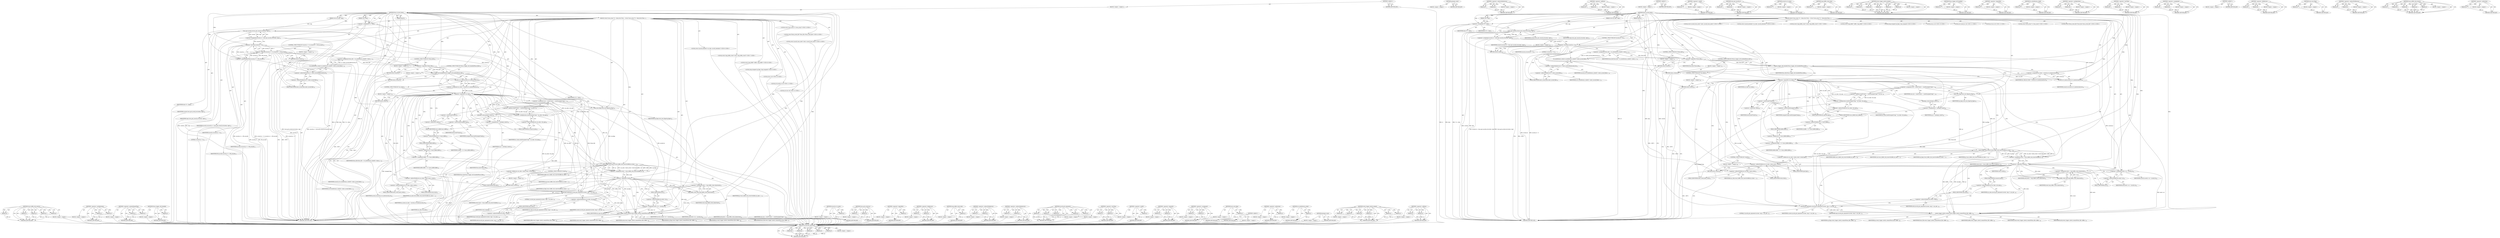 digraph "&lt;operator&gt;.addition" {
vulnerable_253 [label=<(METHOD,syscall_get_arguments)>];
vulnerable_254 [label=<(PARAM,p1)>];
vulnerable_255 [label=<(PARAM,p2)>];
vulnerable_256 [label=<(PARAM,p3)>];
vulnerable_257 [label=<(PARAM,p4)>];
vulnerable_258 [label=<(PARAM,p5)>];
vulnerable_259 [label=<(BLOCK,&lt;empty&gt;,&lt;empty&gt;)>];
vulnerable_260 [label=<(METHOD_RETURN,ANY)>];
vulnerable_233 [label=<(METHOD,preempt_count)>];
vulnerable_234 [label=<(BLOCK,&lt;empty&gt;,&lt;empty&gt;)>];
vulnerable_235 [label=<(METHOD_RETURN,ANY)>];
vulnerable_189 [label=<(METHOD,&lt;operator&gt;.indirectIndexAccess)>];
vulnerable_190 [label=<(PARAM,p1)>];
vulnerable_191 [label=<(PARAM,p2)>];
vulnerable_192 [label=<(BLOCK,&lt;empty&gt;,&lt;empty&gt;)>];
vulnerable_193 [label=<(METHOD_RETURN,ANY)>];
vulnerable_211 [label=<(METHOD,&lt;operator&gt;.addition)>];
vulnerable_212 [label=<(PARAM,p1)>];
vulnerable_213 [label=<(PARAM,p2)>];
vulnerable_214 [label=<(BLOCK,&lt;empty&gt;,&lt;empty&gt;)>];
vulnerable_215 [label=<(METHOD_RETURN,ANY)>];
vulnerable_6 [label=<(METHOD,&lt;global&gt;)<SUB>1</SUB>>];
vulnerable_7 [label=<(BLOCK,&lt;empty&gt;,&lt;empty&gt;)<SUB>1</SUB>>];
vulnerable_8 [label=<(METHOD,ftrace_syscall_enter)<SUB>1</SUB>>];
vulnerable_9 [label=<(PARAM,void *data)<SUB>1</SUB>>];
vulnerable_10 [label=<(PARAM,struct pt_regs *regs)<SUB>1</SUB>>];
vulnerable_11 [label=<(PARAM,long id)<SUB>1</SUB>>];
vulnerable_12 [label=<(BLOCK,{
	struct trace_array *tr = data;
	struct ftrac...,{
	struct trace_array *tr = data;
	struct ftrac...)<SUB>2</SUB>>];
vulnerable_13 [label="<(LOCAL,struct trace_array* tr: trace_array*)<SUB>3</SUB>>"];
vulnerable_14 [label=<(&lt;operator&gt;.assignment,*tr = data)<SUB>3</SUB>>];
vulnerable_15 [label=<(IDENTIFIER,tr,*tr = data)<SUB>3</SUB>>];
vulnerable_16 [label=<(IDENTIFIER,data,*tr = data)<SUB>3</SUB>>];
vulnerable_17 [label="<(LOCAL,struct ftrace_event_file* ftrace_file: ftrace_event_file*)<SUB>4</SUB>>"];
vulnerable_18 [label="<(LOCAL,struct syscall_trace_enter* entry: syscall_trace_enter*)<SUB>5</SUB>>"];
vulnerable_19 [label="<(LOCAL,struct syscall_metadata* sys_data: syscall_metadata*)<SUB>6</SUB>>"];
vulnerable_20 [label="<(LOCAL,struct ring_buffer_event* event: ring_buffer_event*)<SUB>7</SUB>>"];
vulnerable_21 [label="<(LOCAL,struct ring_buffer* buffer: ring_buffer*)<SUB>8</SUB>>"];
vulnerable_22 [label="<(LOCAL,long unsigned irq_flags: long unsigned)<SUB>9</SUB>>"];
vulnerable_23 [label="<(LOCAL,int pc: int)<SUB>10</SUB>>"];
vulnerable_24 [label="<(LOCAL,int syscall_nr: int)<SUB>11</SUB>>"];
vulnerable_25 [label="<(LOCAL,int size: int)<SUB>12</SUB>>"];
vulnerable_26 [label=<(&lt;operator&gt;.assignment,syscall_nr = trace_get_syscall_nr(current, regs))<SUB>14</SUB>>];
vulnerable_27 [label=<(IDENTIFIER,syscall_nr,syscall_nr = trace_get_syscall_nr(current, regs))<SUB>14</SUB>>];
vulnerable_28 [label=<(trace_get_syscall_nr,trace_get_syscall_nr(current, regs))<SUB>14</SUB>>];
vulnerable_29 [label=<(IDENTIFIER,current,trace_get_syscall_nr(current, regs))<SUB>14</SUB>>];
vulnerable_30 [label=<(IDENTIFIER,regs,trace_get_syscall_nr(current, regs))<SUB>14</SUB>>];
vulnerable_31 [label=<(CONTROL_STRUCTURE,IF,if (syscall_nr &lt; 0))<SUB>15</SUB>>];
vulnerable_32 [label=<(&lt;operator&gt;.lessThan,syscall_nr &lt; 0)<SUB>15</SUB>>];
vulnerable_33 [label=<(IDENTIFIER,syscall_nr,syscall_nr &lt; 0)<SUB>15</SUB>>];
vulnerable_34 [label=<(LITERAL,0,syscall_nr &lt; 0)<SUB>15</SUB>>];
vulnerable_35 [label=<(BLOCK,&lt;empty&gt;,&lt;empty&gt;)<SUB>16</SUB>>];
vulnerable_36 [label=<(RETURN,return;,return;)<SUB>16</SUB>>];
vulnerable_37 [label=<(&lt;operator&gt;.assignment,ftrace_file = rcu_dereference_sched(tr-&gt;enter_s...)<SUB>19</SUB>>];
vulnerable_38 [label=<(IDENTIFIER,ftrace_file,ftrace_file = rcu_dereference_sched(tr-&gt;enter_s...)<SUB>19</SUB>>];
vulnerable_39 [label=<(rcu_dereference_sched,rcu_dereference_sched(tr-&gt;enter_syscall_files[s...)<SUB>19</SUB>>];
vulnerable_40 [label=<(&lt;operator&gt;.indirectIndexAccess,tr-&gt;enter_syscall_files[syscall_nr])<SUB>19</SUB>>];
vulnerable_41 [label=<(&lt;operator&gt;.indirectFieldAccess,tr-&gt;enter_syscall_files)<SUB>19</SUB>>];
vulnerable_42 [label=<(IDENTIFIER,tr,rcu_dereference_sched(tr-&gt;enter_syscall_files[s...)<SUB>19</SUB>>];
vulnerable_43 [label=<(FIELD_IDENTIFIER,enter_syscall_files,enter_syscall_files)<SUB>19</SUB>>];
vulnerable_44 [label=<(IDENTIFIER,syscall_nr,rcu_dereference_sched(tr-&gt;enter_syscall_files[s...)<SUB>19</SUB>>];
vulnerable_45 [label=<(CONTROL_STRUCTURE,IF,if (!ftrace_file))<SUB>20</SUB>>];
vulnerable_46 [label=<(&lt;operator&gt;.logicalNot,!ftrace_file)<SUB>20</SUB>>];
vulnerable_47 [label=<(IDENTIFIER,ftrace_file,!ftrace_file)<SUB>20</SUB>>];
vulnerable_48 [label=<(BLOCK,&lt;empty&gt;,&lt;empty&gt;)<SUB>21</SUB>>];
vulnerable_49 [label=<(RETURN,return;,return;)<SUB>21</SUB>>];
vulnerable_50 [label=<(CONTROL_STRUCTURE,IF,if (ftrace_trigger_soft_disabled(ftrace_file)))<SUB>23</SUB>>];
vulnerable_51 [label=<(ftrace_trigger_soft_disabled,ftrace_trigger_soft_disabled(ftrace_file))<SUB>23</SUB>>];
vulnerable_52 [label=<(IDENTIFIER,ftrace_file,ftrace_trigger_soft_disabled(ftrace_file))<SUB>23</SUB>>];
vulnerable_53 [label=<(BLOCK,&lt;empty&gt;,&lt;empty&gt;)<SUB>24</SUB>>];
vulnerable_54 [label=<(RETURN,return;,return;)<SUB>24</SUB>>];
vulnerable_55 [label=<(&lt;operator&gt;.assignment,sys_data = syscall_nr_to_meta(syscall_nr))<SUB>26</SUB>>];
vulnerable_56 [label=<(IDENTIFIER,sys_data,sys_data = syscall_nr_to_meta(syscall_nr))<SUB>26</SUB>>];
vulnerable_57 [label=<(syscall_nr_to_meta,syscall_nr_to_meta(syscall_nr))<SUB>26</SUB>>];
vulnerable_58 [label=<(IDENTIFIER,syscall_nr,syscall_nr_to_meta(syscall_nr))<SUB>26</SUB>>];
vulnerable_59 [label=<(CONTROL_STRUCTURE,IF,if (!sys_data))<SUB>27</SUB>>];
vulnerable_60 [label=<(&lt;operator&gt;.logicalNot,!sys_data)<SUB>27</SUB>>];
vulnerable_61 [label=<(IDENTIFIER,sys_data,!sys_data)<SUB>27</SUB>>];
vulnerable_62 [label=<(BLOCK,&lt;empty&gt;,&lt;empty&gt;)<SUB>28</SUB>>];
vulnerable_63 [label=<(RETURN,return;,return;)<SUB>28</SUB>>];
vulnerable_64 [label=<(&lt;operator&gt;.assignment,size = sizeof(*entry) + sizeof(unsigned long) *...)<SUB>30</SUB>>];
vulnerable_65 [label=<(IDENTIFIER,size,size = sizeof(*entry) + sizeof(unsigned long) *...)<SUB>30</SUB>>];
vulnerable_66 [label=<(&lt;operator&gt;.addition,sizeof(*entry) + sizeof(unsigned long) * sys_da...)<SUB>30</SUB>>];
vulnerable_67 [label=<(&lt;operator&gt;.sizeOf,sizeof(*entry))<SUB>30</SUB>>];
vulnerable_68 [label=<(&lt;operator&gt;.indirection,*entry)<SUB>30</SUB>>];
vulnerable_69 [label=<(IDENTIFIER,entry,sizeof(*entry))<SUB>30</SUB>>];
vulnerable_70 [label=<(&lt;operator&gt;.multiplication,sizeof(unsigned long) * sys_data-&gt;nb_args)<SUB>30</SUB>>];
vulnerable_71 [label=<(&lt;operator&gt;.sizeOf,sizeof(unsigned long))<SUB>30</SUB>>];
vulnerable_72 [label=<(IDENTIFIER,unsigned long,sizeof(unsigned long))<SUB>30</SUB>>];
vulnerable_73 [label=<(&lt;operator&gt;.indirectFieldAccess,sys_data-&gt;nb_args)<SUB>30</SUB>>];
vulnerable_74 [label=<(IDENTIFIER,sys_data,sizeof(unsigned long) * sys_data-&gt;nb_args)<SUB>30</SUB>>];
vulnerable_75 [label=<(FIELD_IDENTIFIER,nb_args,nb_args)<SUB>30</SUB>>];
vulnerable_76 [label=<(local_save_flags,local_save_flags(irq_flags))<SUB>32</SUB>>];
vulnerable_77 [label=<(IDENTIFIER,irq_flags,local_save_flags(irq_flags))<SUB>32</SUB>>];
vulnerable_78 [label=<(&lt;operator&gt;.assignment,pc = preempt_count())<SUB>33</SUB>>];
vulnerable_79 [label=<(IDENTIFIER,pc,pc = preempt_count())<SUB>33</SUB>>];
vulnerable_80 [label=<(preempt_count,preempt_count())<SUB>33</SUB>>];
vulnerable_81 [label=<(&lt;operator&gt;.assignment,buffer = tr-&gt;trace_buffer.buffer)<SUB>35</SUB>>];
vulnerable_82 [label=<(IDENTIFIER,buffer,buffer = tr-&gt;trace_buffer.buffer)<SUB>35</SUB>>];
vulnerable_83 [label=<(&lt;operator&gt;.fieldAccess,tr-&gt;trace_buffer.buffer)<SUB>35</SUB>>];
vulnerable_84 [label=<(&lt;operator&gt;.indirectFieldAccess,tr-&gt;trace_buffer)<SUB>35</SUB>>];
vulnerable_85 [label=<(IDENTIFIER,tr,buffer = tr-&gt;trace_buffer.buffer)<SUB>35</SUB>>];
vulnerable_86 [label=<(FIELD_IDENTIFIER,trace_buffer,trace_buffer)<SUB>35</SUB>>];
vulnerable_87 [label=<(FIELD_IDENTIFIER,buffer,buffer)<SUB>35</SUB>>];
vulnerable_88 [label=<(&lt;operator&gt;.assignment,event = trace_buffer_lock_reserve(buffer,
			sy...)<SUB>36</SUB>>];
vulnerable_89 [label=<(IDENTIFIER,event,event = trace_buffer_lock_reserve(buffer,
			sy...)<SUB>36</SUB>>];
vulnerable_90 [label=<(trace_buffer_lock_reserve,trace_buffer_lock_reserve(buffer,
			sys_data-&gt;...)<SUB>36</SUB>>];
vulnerable_91 [label=<(IDENTIFIER,buffer,trace_buffer_lock_reserve(buffer,
			sys_data-&gt;...)<SUB>36</SUB>>];
vulnerable_92 [label=<(&lt;operator&gt;.fieldAccess,sys_data-&gt;enter_event-&gt;event.type)<SUB>37</SUB>>];
vulnerable_93 [label=<(&lt;operator&gt;.indirectFieldAccess,sys_data-&gt;enter_event-&gt;event)<SUB>37</SUB>>];
vulnerable_94 [label=<(&lt;operator&gt;.indirectFieldAccess,sys_data-&gt;enter_event)<SUB>37</SUB>>];
vulnerable_95 [label=<(IDENTIFIER,sys_data,trace_buffer_lock_reserve(buffer,
			sys_data-&gt;...)<SUB>37</SUB>>];
vulnerable_96 [label=<(FIELD_IDENTIFIER,enter_event,enter_event)<SUB>37</SUB>>];
vulnerable_97 [label=<(FIELD_IDENTIFIER,event,event)<SUB>37</SUB>>];
vulnerable_98 [label=<(FIELD_IDENTIFIER,type,type)<SUB>37</SUB>>];
vulnerable_99 [label=<(IDENTIFIER,size,trace_buffer_lock_reserve(buffer,
			sys_data-&gt;...)<SUB>37</SUB>>];
vulnerable_100 [label=<(IDENTIFIER,irq_flags,trace_buffer_lock_reserve(buffer,
			sys_data-&gt;...)<SUB>37</SUB>>];
vulnerable_101 [label=<(IDENTIFIER,pc,trace_buffer_lock_reserve(buffer,
			sys_data-&gt;...)<SUB>37</SUB>>];
vulnerable_102 [label=<(CONTROL_STRUCTURE,IF,if (!event))<SUB>38</SUB>>];
vulnerable_103 [label=<(&lt;operator&gt;.logicalNot,!event)<SUB>38</SUB>>];
vulnerable_104 [label=<(IDENTIFIER,event,!event)<SUB>38</SUB>>];
vulnerable_105 [label=<(BLOCK,&lt;empty&gt;,&lt;empty&gt;)<SUB>39</SUB>>];
vulnerable_106 [label=<(RETURN,return;,return;)<SUB>39</SUB>>];
vulnerable_107 [label=<(&lt;operator&gt;.assignment,entry = ring_buffer_event_data(event))<SUB>41</SUB>>];
vulnerable_108 [label=<(IDENTIFIER,entry,entry = ring_buffer_event_data(event))<SUB>41</SUB>>];
vulnerable_109 [label=<(ring_buffer_event_data,ring_buffer_event_data(event))<SUB>41</SUB>>];
vulnerable_110 [label=<(IDENTIFIER,event,ring_buffer_event_data(event))<SUB>41</SUB>>];
vulnerable_111 [label=<(&lt;operator&gt;.assignment,entry-&gt;nr = syscall_nr)<SUB>42</SUB>>];
vulnerable_112 [label=<(&lt;operator&gt;.indirectFieldAccess,entry-&gt;nr)<SUB>42</SUB>>];
vulnerable_113 [label=<(IDENTIFIER,entry,entry-&gt;nr = syscall_nr)<SUB>42</SUB>>];
vulnerable_114 [label=<(FIELD_IDENTIFIER,nr,nr)<SUB>42</SUB>>];
vulnerable_115 [label=<(IDENTIFIER,syscall_nr,entry-&gt;nr = syscall_nr)<SUB>42</SUB>>];
vulnerable_116 [label=<(syscall_get_arguments,syscall_get_arguments(current, regs, 0, sys_dat...)<SUB>43</SUB>>];
vulnerable_117 [label=<(IDENTIFIER,current,syscall_get_arguments(current, regs, 0, sys_dat...)<SUB>43</SUB>>];
vulnerable_118 [label=<(IDENTIFIER,regs,syscall_get_arguments(current, regs, 0, sys_dat...)<SUB>43</SUB>>];
vulnerable_119 [label=<(LITERAL,0,syscall_get_arguments(current, regs, 0, sys_dat...)<SUB>43</SUB>>];
vulnerable_120 [label=<(&lt;operator&gt;.indirectFieldAccess,sys_data-&gt;nb_args)<SUB>43</SUB>>];
vulnerable_121 [label=<(IDENTIFIER,sys_data,syscall_get_arguments(current, regs, 0, sys_dat...)<SUB>43</SUB>>];
vulnerable_122 [label=<(FIELD_IDENTIFIER,nb_args,nb_args)<SUB>43</SUB>>];
vulnerable_123 [label=<(&lt;operator&gt;.indirectFieldAccess,entry-&gt;args)<SUB>43</SUB>>];
vulnerable_124 [label=<(IDENTIFIER,entry,syscall_get_arguments(current, regs, 0, sys_dat...)<SUB>43</SUB>>];
vulnerable_125 [label=<(FIELD_IDENTIFIER,args,args)<SUB>43</SUB>>];
vulnerable_126 [label=<(event_trigger_unlock_commit,event_trigger_unlock_commit(ftrace_file, buffer...)<SUB>45</SUB>>];
vulnerable_127 [label=<(IDENTIFIER,ftrace_file,event_trigger_unlock_commit(ftrace_file, buffer...)<SUB>45</SUB>>];
vulnerable_128 [label=<(IDENTIFIER,buffer,event_trigger_unlock_commit(ftrace_file, buffer...)<SUB>45</SUB>>];
vulnerable_129 [label=<(IDENTIFIER,event,event_trigger_unlock_commit(ftrace_file, buffer...)<SUB>45</SUB>>];
vulnerable_130 [label=<(IDENTIFIER,entry,event_trigger_unlock_commit(ftrace_file, buffer...)<SUB>45</SUB>>];
vulnerable_131 [label=<(IDENTIFIER,irq_flags,event_trigger_unlock_commit(ftrace_file, buffer...)<SUB>46</SUB>>];
vulnerable_132 [label=<(IDENTIFIER,pc,event_trigger_unlock_commit(ftrace_file, buffer...)<SUB>46</SUB>>];
vulnerable_133 [label=<(METHOD_RETURN,void)<SUB>1</SUB>>];
vulnerable_135 [label=<(METHOD_RETURN,ANY)<SUB>1</SUB>>];
vulnerable_216 [label=<(METHOD,&lt;operator&gt;.sizeOf)>];
vulnerable_217 [label=<(PARAM,p1)>];
vulnerable_218 [label=<(BLOCK,&lt;empty&gt;,&lt;empty&gt;)>];
vulnerable_219 [label=<(METHOD_RETURN,ANY)>];
vulnerable_175 [label=<(METHOD,trace_get_syscall_nr)>];
vulnerable_176 [label=<(PARAM,p1)>];
vulnerable_177 [label=<(PARAM,p2)>];
vulnerable_178 [label=<(BLOCK,&lt;empty&gt;,&lt;empty&gt;)>];
vulnerable_179 [label=<(METHOD_RETURN,ANY)>];
vulnerable_207 [label=<(METHOD,syscall_nr_to_meta)>];
vulnerable_208 [label=<(PARAM,p1)>];
vulnerable_209 [label=<(BLOCK,&lt;empty&gt;,&lt;empty&gt;)>];
vulnerable_210 [label=<(METHOD_RETURN,ANY)>];
vulnerable_249 [label=<(METHOD,ring_buffer_event_data)>];
vulnerable_250 [label=<(PARAM,p1)>];
vulnerable_251 [label=<(BLOCK,&lt;empty&gt;,&lt;empty&gt;)>];
vulnerable_252 [label=<(METHOD_RETURN,ANY)>];
vulnerable_261 [label=<(METHOD,event_trigger_unlock_commit)>];
vulnerable_262 [label=<(PARAM,p1)>];
vulnerable_263 [label=<(PARAM,p2)>];
vulnerable_264 [label=<(PARAM,p3)>];
vulnerable_265 [label=<(PARAM,p4)>];
vulnerable_266 [label=<(PARAM,p5)>];
vulnerable_267 [label=<(PARAM,p6)>];
vulnerable_268 [label=<(BLOCK,&lt;empty&gt;,&lt;empty&gt;)>];
vulnerable_269 [label=<(METHOD_RETURN,ANY)>];
vulnerable_203 [label=<(METHOD,ftrace_trigger_soft_disabled)>];
vulnerable_204 [label=<(PARAM,p1)>];
vulnerable_205 [label=<(BLOCK,&lt;empty&gt;,&lt;empty&gt;)>];
vulnerable_206 [label=<(METHOD_RETURN,ANY)>];
vulnerable_199 [label=<(METHOD,&lt;operator&gt;.logicalNot)>];
vulnerable_200 [label=<(PARAM,p1)>];
vulnerable_201 [label=<(BLOCK,&lt;empty&gt;,&lt;empty&gt;)>];
vulnerable_202 [label=<(METHOD_RETURN,ANY)>];
vulnerable_185 [label=<(METHOD,rcu_dereference_sched)>];
vulnerable_186 [label=<(PARAM,p1)>];
vulnerable_187 [label=<(BLOCK,&lt;empty&gt;,&lt;empty&gt;)>];
vulnerable_188 [label=<(METHOD_RETURN,ANY)>];
vulnerable_224 [label=<(METHOD,&lt;operator&gt;.multiplication)>];
vulnerable_225 [label=<(PARAM,p1)>];
vulnerable_226 [label=<(PARAM,p2)>];
vulnerable_227 [label=<(BLOCK,&lt;empty&gt;,&lt;empty&gt;)>];
vulnerable_228 [label=<(METHOD_RETURN,ANY)>];
vulnerable_180 [label=<(METHOD,&lt;operator&gt;.lessThan)>];
vulnerable_181 [label=<(PARAM,p1)>];
vulnerable_182 [label=<(PARAM,p2)>];
vulnerable_183 [label=<(BLOCK,&lt;empty&gt;,&lt;empty&gt;)>];
vulnerable_184 [label=<(METHOD_RETURN,ANY)>];
vulnerable_170 [label=<(METHOD,&lt;operator&gt;.assignment)>];
vulnerable_171 [label=<(PARAM,p1)>];
vulnerable_172 [label=<(PARAM,p2)>];
vulnerable_173 [label=<(BLOCK,&lt;empty&gt;,&lt;empty&gt;)>];
vulnerable_174 [label=<(METHOD_RETURN,ANY)>];
vulnerable_164 [label=<(METHOD,&lt;global&gt;)<SUB>1</SUB>>];
vulnerable_165 [label=<(BLOCK,&lt;empty&gt;,&lt;empty&gt;)>];
vulnerable_166 [label=<(METHOD_RETURN,ANY)>];
vulnerable_236 [label=<(METHOD,&lt;operator&gt;.fieldAccess)>];
vulnerable_237 [label=<(PARAM,p1)>];
vulnerable_238 [label=<(PARAM,p2)>];
vulnerable_239 [label=<(BLOCK,&lt;empty&gt;,&lt;empty&gt;)>];
vulnerable_240 [label=<(METHOD_RETURN,ANY)>];
vulnerable_229 [label=<(METHOD,local_save_flags)>];
vulnerable_230 [label=<(PARAM,p1)>];
vulnerable_231 [label=<(BLOCK,&lt;empty&gt;,&lt;empty&gt;)>];
vulnerable_232 [label=<(METHOD_RETURN,ANY)>];
vulnerable_194 [label=<(METHOD,&lt;operator&gt;.indirectFieldAccess)>];
vulnerable_195 [label=<(PARAM,p1)>];
vulnerable_196 [label=<(PARAM,p2)>];
vulnerable_197 [label=<(BLOCK,&lt;empty&gt;,&lt;empty&gt;)>];
vulnerable_198 [label=<(METHOD_RETURN,ANY)>];
vulnerable_241 [label=<(METHOD,trace_buffer_lock_reserve)>];
vulnerable_242 [label=<(PARAM,p1)>];
vulnerable_243 [label=<(PARAM,p2)>];
vulnerable_244 [label=<(PARAM,p3)>];
vulnerable_245 [label=<(PARAM,p4)>];
vulnerable_246 [label=<(PARAM,p5)>];
vulnerable_247 [label=<(BLOCK,&lt;empty&gt;,&lt;empty&gt;)>];
vulnerable_248 [label=<(METHOD_RETURN,ANY)>];
vulnerable_220 [label=<(METHOD,&lt;operator&gt;.indirection)>];
vulnerable_221 [label=<(PARAM,p1)>];
vulnerable_222 [label=<(BLOCK,&lt;empty&gt;,&lt;empty&gt;)>];
vulnerable_223 [label=<(METHOD_RETURN,ANY)>];
fixed_255 [label=<(METHOD,trace_buffer_lock_reserve)>];
fixed_256 [label=<(PARAM,p1)>];
fixed_257 [label=<(PARAM,p2)>];
fixed_258 [label=<(PARAM,p3)>];
fixed_259 [label=<(PARAM,p4)>];
fixed_260 [label=<(PARAM,p5)>];
fixed_261 [label=<(BLOCK,&lt;empty&gt;,&lt;empty&gt;)>];
fixed_262 [label=<(METHOD_RETURN,ANY)>];
fixed_238 [label=<(METHOD,&lt;operator&gt;.multiplication)>];
fixed_239 [label=<(PARAM,p1)>];
fixed_240 [label=<(PARAM,p2)>];
fixed_241 [label=<(BLOCK,&lt;empty&gt;,&lt;empty&gt;)>];
fixed_242 [label=<(METHOD_RETURN,ANY)>];
fixed_194 [label=<(METHOD,&lt;operator&gt;.greaterEqualsThan)>];
fixed_195 [label=<(PARAM,p1)>];
fixed_196 [label=<(PARAM,p2)>];
fixed_197 [label=<(BLOCK,&lt;empty&gt;,&lt;empty&gt;)>];
fixed_198 [label=<(METHOD_RETURN,ANY)>];
fixed_217 [label=<(METHOD,ftrace_trigger_soft_disabled)>];
fixed_218 [label=<(PARAM,p1)>];
fixed_219 [label=<(BLOCK,&lt;empty&gt;,&lt;empty&gt;)>];
fixed_220 [label=<(METHOD_RETURN,ANY)>];
fixed_6 [label=<(METHOD,&lt;global&gt;)<SUB>1</SUB>>];
fixed_7 [label=<(BLOCK,&lt;empty&gt;,&lt;empty&gt;)<SUB>1</SUB>>];
fixed_8 [label=<(METHOD,ftrace_syscall_enter)<SUB>1</SUB>>];
fixed_9 [label=<(PARAM,void *data)<SUB>1</SUB>>];
fixed_10 [label=<(PARAM,struct pt_regs *regs)<SUB>1</SUB>>];
fixed_11 [label=<(PARAM,long id)<SUB>1</SUB>>];
fixed_12 [label=<(BLOCK,{
	struct trace_array *tr = data;
	struct ftrac...,{
	struct trace_array *tr = data;
	struct ftrac...)<SUB>2</SUB>>];
fixed_13 [label="<(LOCAL,struct trace_array* tr: trace_array*)<SUB>3</SUB>>"];
fixed_14 [label=<(&lt;operator&gt;.assignment,*tr = data)<SUB>3</SUB>>];
fixed_15 [label=<(IDENTIFIER,tr,*tr = data)<SUB>3</SUB>>];
fixed_16 [label=<(IDENTIFIER,data,*tr = data)<SUB>3</SUB>>];
fixed_17 [label="<(LOCAL,struct ftrace_event_file* ftrace_file: ftrace_event_file*)<SUB>4</SUB>>"];
fixed_18 [label="<(LOCAL,struct syscall_trace_enter* entry: syscall_trace_enter*)<SUB>5</SUB>>"];
fixed_19 [label="<(LOCAL,struct syscall_metadata* sys_data: syscall_metadata*)<SUB>6</SUB>>"];
fixed_20 [label="<(LOCAL,struct ring_buffer_event* event: ring_buffer_event*)<SUB>7</SUB>>"];
fixed_21 [label="<(LOCAL,struct ring_buffer* buffer: ring_buffer*)<SUB>8</SUB>>"];
fixed_22 [label="<(LOCAL,long unsigned irq_flags: long unsigned)<SUB>9</SUB>>"];
fixed_23 [label="<(LOCAL,int pc: int)<SUB>10</SUB>>"];
fixed_24 [label="<(LOCAL,int syscall_nr: int)<SUB>11</SUB>>"];
fixed_25 [label="<(LOCAL,int size: int)<SUB>12</SUB>>"];
fixed_26 [label=<(&lt;operator&gt;.assignment,syscall_nr = trace_get_syscall_nr(current, regs))<SUB>14</SUB>>];
fixed_27 [label=<(IDENTIFIER,syscall_nr,syscall_nr = trace_get_syscall_nr(current, regs))<SUB>14</SUB>>];
fixed_28 [label=<(trace_get_syscall_nr,trace_get_syscall_nr(current, regs))<SUB>14</SUB>>];
fixed_29 [label=<(IDENTIFIER,current,trace_get_syscall_nr(current, regs))<SUB>14</SUB>>];
fixed_30 [label=<(IDENTIFIER,regs,trace_get_syscall_nr(current, regs))<SUB>14</SUB>>];
fixed_31 [label=<(CONTROL_STRUCTURE,IF,if (syscall_nr &lt; 0 || syscall_nr &gt;= NR_syscalls))<SUB>15</SUB>>];
fixed_32 [label=<(&lt;operator&gt;.logicalOr,syscall_nr &lt; 0 || syscall_nr &gt;= NR_syscalls)<SUB>15</SUB>>];
fixed_33 [label=<(&lt;operator&gt;.lessThan,syscall_nr &lt; 0)<SUB>15</SUB>>];
fixed_34 [label=<(IDENTIFIER,syscall_nr,syscall_nr &lt; 0)<SUB>15</SUB>>];
fixed_35 [label=<(LITERAL,0,syscall_nr &lt; 0)<SUB>15</SUB>>];
fixed_36 [label=<(&lt;operator&gt;.greaterEqualsThan,syscall_nr &gt;= NR_syscalls)<SUB>15</SUB>>];
fixed_37 [label=<(IDENTIFIER,syscall_nr,syscall_nr &gt;= NR_syscalls)<SUB>15</SUB>>];
fixed_38 [label=<(IDENTIFIER,NR_syscalls,syscall_nr &gt;= NR_syscalls)<SUB>15</SUB>>];
fixed_39 [label=<(BLOCK,&lt;empty&gt;,&lt;empty&gt;)<SUB>16</SUB>>];
fixed_40 [label=<(RETURN,return;,return;)<SUB>16</SUB>>];
fixed_41 [label=<(&lt;operator&gt;.assignment,ftrace_file = rcu_dereference_sched(tr-&gt;enter_s...)<SUB>19</SUB>>];
fixed_42 [label=<(IDENTIFIER,ftrace_file,ftrace_file = rcu_dereference_sched(tr-&gt;enter_s...)<SUB>19</SUB>>];
fixed_43 [label=<(rcu_dereference_sched,rcu_dereference_sched(tr-&gt;enter_syscall_files[s...)<SUB>19</SUB>>];
fixed_44 [label=<(&lt;operator&gt;.indirectIndexAccess,tr-&gt;enter_syscall_files[syscall_nr])<SUB>19</SUB>>];
fixed_45 [label=<(&lt;operator&gt;.indirectFieldAccess,tr-&gt;enter_syscall_files)<SUB>19</SUB>>];
fixed_46 [label=<(IDENTIFIER,tr,rcu_dereference_sched(tr-&gt;enter_syscall_files[s...)<SUB>19</SUB>>];
fixed_47 [label=<(FIELD_IDENTIFIER,enter_syscall_files,enter_syscall_files)<SUB>19</SUB>>];
fixed_48 [label=<(IDENTIFIER,syscall_nr,rcu_dereference_sched(tr-&gt;enter_syscall_files[s...)<SUB>19</SUB>>];
fixed_49 [label=<(CONTROL_STRUCTURE,IF,if (!ftrace_file))<SUB>20</SUB>>];
fixed_50 [label=<(&lt;operator&gt;.logicalNot,!ftrace_file)<SUB>20</SUB>>];
fixed_51 [label=<(IDENTIFIER,ftrace_file,!ftrace_file)<SUB>20</SUB>>];
fixed_52 [label=<(BLOCK,&lt;empty&gt;,&lt;empty&gt;)<SUB>21</SUB>>];
fixed_53 [label=<(RETURN,return;,return;)<SUB>21</SUB>>];
fixed_54 [label=<(CONTROL_STRUCTURE,IF,if (ftrace_trigger_soft_disabled(ftrace_file)))<SUB>23</SUB>>];
fixed_55 [label=<(ftrace_trigger_soft_disabled,ftrace_trigger_soft_disabled(ftrace_file))<SUB>23</SUB>>];
fixed_56 [label=<(IDENTIFIER,ftrace_file,ftrace_trigger_soft_disabled(ftrace_file))<SUB>23</SUB>>];
fixed_57 [label=<(BLOCK,&lt;empty&gt;,&lt;empty&gt;)<SUB>24</SUB>>];
fixed_58 [label=<(RETURN,return;,return;)<SUB>24</SUB>>];
fixed_59 [label=<(&lt;operator&gt;.assignment,sys_data = syscall_nr_to_meta(syscall_nr))<SUB>26</SUB>>];
fixed_60 [label=<(IDENTIFIER,sys_data,sys_data = syscall_nr_to_meta(syscall_nr))<SUB>26</SUB>>];
fixed_61 [label=<(syscall_nr_to_meta,syscall_nr_to_meta(syscall_nr))<SUB>26</SUB>>];
fixed_62 [label=<(IDENTIFIER,syscall_nr,syscall_nr_to_meta(syscall_nr))<SUB>26</SUB>>];
fixed_63 [label=<(CONTROL_STRUCTURE,IF,if (!sys_data))<SUB>27</SUB>>];
fixed_64 [label=<(&lt;operator&gt;.logicalNot,!sys_data)<SUB>27</SUB>>];
fixed_65 [label=<(IDENTIFIER,sys_data,!sys_data)<SUB>27</SUB>>];
fixed_66 [label=<(BLOCK,&lt;empty&gt;,&lt;empty&gt;)<SUB>28</SUB>>];
fixed_67 [label=<(RETURN,return;,return;)<SUB>28</SUB>>];
fixed_68 [label=<(&lt;operator&gt;.assignment,size = sizeof(*entry) + sizeof(unsigned long) *...)<SUB>30</SUB>>];
fixed_69 [label=<(IDENTIFIER,size,size = sizeof(*entry) + sizeof(unsigned long) *...)<SUB>30</SUB>>];
fixed_70 [label=<(&lt;operator&gt;.addition,sizeof(*entry) + sizeof(unsigned long) * sys_da...)<SUB>30</SUB>>];
fixed_71 [label=<(&lt;operator&gt;.sizeOf,sizeof(*entry))<SUB>30</SUB>>];
fixed_72 [label=<(&lt;operator&gt;.indirection,*entry)<SUB>30</SUB>>];
fixed_73 [label=<(IDENTIFIER,entry,sizeof(*entry))<SUB>30</SUB>>];
fixed_74 [label=<(&lt;operator&gt;.multiplication,sizeof(unsigned long) * sys_data-&gt;nb_args)<SUB>30</SUB>>];
fixed_75 [label=<(&lt;operator&gt;.sizeOf,sizeof(unsigned long))<SUB>30</SUB>>];
fixed_76 [label=<(IDENTIFIER,unsigned long,sizeof(unsigned long))<SUB>30</SUB>>];
fixed_77 [label=<(&lt;operator&gt;.indirectFieldAccess,sys_data-&gt;nb_args)<SUB>30</SUB>>];
fixed_78 [label=<(IDENTIFIER,sys_data,sizeof(unsigned long) * sys_data-&gt;nb_args)<SUB>30</SUB>>];
fixed_79 [label=<(FIELD_IDENTIFIER,nb_args,nb_args)<SUB>30</SUB>>];
fixed_80 [label=<(local_save_flags,local_save_flags(irq_flags))<SUB>32</SUB>>];
fixed_81 [label=<(IDENTIFIER,irq_flags,local_save_flags(irq_flags))<SUB>32</SUB>>];
fixed_82 [label=<(&lt;operator&gt;.assignment,pc = preempt_count())<SUB>33</SUB>>];
fixed_83 [label=<(IDENTIFIER,pc,pc = preempt_count())<SUB>33</SUB>>];
fixed_84 [label=<(preempt_count,preempt_count())<SUB>33</SUB>>];
fixed_85 [label=<(&lt;operator&gt;.assignment,buffer = tr-&gt;trace_buffer.buffer)<SUB>35</SUB>>];
fixed_86 [label=<(IDENTIFIER,buffer,buffer = tr-&gt;trace_buffer.buffer)<SUB>35</SUB>>];
fixed_87 [label=<(&lt;operator&gt;.fieldAccess,tr-&gt;trace_buffer.buffer)<SUB>35</SUB>>];
fixed_88 [label=<(&lt;operator&gt;.indirectFieldAccess,tr-&gt;trace_buffer)<SUB>35</SUB>>];
fixed_89 [label=<(IDENTIFIER,tr,buffer = tr-&gt;trace_buffer.buffer)<SUB>35</SUB>>];
fixed_90 [label=<(FIELD_IDENTIFIER,trace_buffer,trace_buffer)<SUB>35</SUB>>];
fixed_91 [label=<(FIELD_IDENTIFIER,buffer,buffer)<SUB>35</SUB>>];
fixed_92 [label=<(&lt;operator&gt;.assignment,event = trace_buffer_lock_reserve(buffer,
			sy...)<SUB>36</SUB>>];
fixed_93 [label=<(IDENTIFIER,event,event = trace_buffer_lock_reserve(buffer,
			sy...)<SUB>36</SUB>>];
fixed_94 [label=<(trace_buffer_lock_reserve,trace_buffer_lock_reserve(buffer,
			sys_data-&gt;...)<SUB>36</SUB>>];
fixed_95 [label=<(IDENTIFIER,buffer,trace_buffer_lock_reserve(buffer,
			sys_data-&gt;...)<SUB>36</SUB>>];
fixed_96 [label=<(&lt;operator&gt;.fieldAccess,sys_data-&gt;enter_event-&gt;event.type)<SUB>37</SUB>>];
fixed_97 [label=<(&lt;operator&gt;.indirectFieldAccess,sys_data-&gt;enter_event-&gt;event)<SUB>37</SUB>>];
fixed_98 [label=<(&lt;operator&gt;.indirectFieldAccess,sys_data-&gt;enter_event)<SUB>37</SUB>>];
fixed_99 [label=<(IDENTIFIER,sys_data,trace_buffer_lock_reserve(buffer,
			sys_data-&gt;...)<SUB>37</SUB>>];
fixed_100 [label=<(FIELD_IDENTIFIER,enter_event,enter_event)<SUB>37</SUB>>];
fixed_101 [label=<(FIELD_IDENTIFIER,event,event)<SUB>37</SUB>>];
fixed_102 [label=<(FIELD_IDENTIFIER,type,type)<SUB>37</SUB>>];
fixed_103 [label=<(IDENTIFIER,size,trace_buffer_lock_reserve(buffer,
			sys_data-&gt;...)<SUB>37</SUB>>];
fixed_104 [label=<(IDENTIFIER,irq_flags,trace_buffer_lock_reserve(buffer,
			sys_data-&gt;...)<SUB>37</SUB>>];
fixed_105 [label=<(IDENTIFIER,pc,trace_buffer_lock_reserve(buffer,
			sys_data-&gt;...)<SUB>37</SUB>>];
fixed_106 [label=<(CONTROL_STRUCTURE,IF,if (!event))<SUB>38</SUB>>];
fixed_107 [label=<(&lt;operator&gt;.logicalNot,!event)<SUB>38</SUB>>];
fixed_108 [label=<(IDENTIFIER,event,!event)<SUB>38</SUB>>];
fixed_109 [label=<(BLOCK,&lt;empty&gt;,&lt;empty&gt;)<SUB>39</SUB>>];
fixed_110 [label=<(RETURN,return;,return;)<SUB>39</SUB>>];
fixed_111 [label=<(&lt;operator&gt;.assignment,entry = ring_buffer_event_data(event))<SUB>41</SUB>>];
fixed_112 [label=<(IDENTIFIER,entry,entry = ring_buffer_event_data(event))<SUB>41</SUB>>];
fixed_113 [label=<(ring_buffer_event_data,ring_buffer_event_data(event))<SUB>41</SUB>>];
fixed_114 [label=<(IDENTIFIER,event,ring_buffer_event_data(event))<SUB>41</SUB>>];
fixed_115 [label=<(&lt;operator&gt;.assignment,entry-&gt;nr = syscall_nr)<SUB>42</SUB>>];
fixed_116 [label=<(&lt;operator&gt;.indirectFieldAccess,entry-&gt;nr)<SUB>42</SUB>>];
fixed_117 [label=<(IDENTIFIER,entry,entry-&gt;nr = syscall_nr)<SUB>42</SUB>>];
fixed_118 [label=<(FIELD_IDENTIFIER,nr,nr)<SUB>42</SUB>>];
fixed_119 [label=<(IDENTIFIER,syscall_nr,entry-&gt;nr = syscall_nr)<SUB>42</SUB>>];
fixed_120 [label=<(syscall_get_arguments,syscall_get_arguments(current, regs, 0, sys_dat...)<SUB>43</SUB>>];
fixed_121 [label=<(IDENTIFIER,current,syscall_get_arguments(current, regs, 0, sys_dat...)<SUB>43</SUB>>];
fixed_122 [label=<(IDENTIFIER,regs,syscall_get_arguments(current, regs, 0, sys_dat...)<SUB>43</SUB>>];
fixed_123 [label=<(LITERAL,0,syscall_get_arguments(current, regs, 0, sys_dat...)<SUB>43</SUB>>];
fixed_124 [label=<(&lt;operator&gt;.indirectFieldAccess,sys_data-&gt;nb_args)<SUB>43</SUB>>];
fixed_125 [label=<(IDENTIFIER,sys_data,syscall_get_arguments(current, regs, 0, sys_dat...)<SUB>43</SUB>>];
fixed_126 [label=<(FIELD_IDENTIFIER,nb_args,nb_args)<SUB>43</SUB>>];
fixed_127 [label=<(&lt;operator&gt;.indirectFieldAccess,entry-&gt;args)<SUB>43</SUB>>];
fixed_128 [label=<(IDENTIFIER,entry,syscall_get_arguments(current, regs, 0, sys_dat...)<SUB>43</SUB>>];
fixed_129 [label=<(FIELD_IDENTIFIER,args,args)<SUB>43</SUB>>];
fixed_130 [label=<(event_trigger_unlock_commit,event_trigger_unlock_commit(ftrace_file, buffer...)<SUB>45</SUB>>];
fixed_131 [label=<(IDENTIFIER,ftrace_file,event_trigger_unlock_commit(ftrace_file, buffer...)<SUB>45</SUB>>];
fixed_132 [label=<(IDENTIFIER,buffer,event_trigger_unlock_commit(ftrace_file, buffer...)<SUB>45</SUB>>];
fixed_133 [label=<(IDENTIFIER,event,event_trigger_unlock_commit(ftrace_file, buffer...)<SUB>45</SUB>>];
fixed_134 [label=<(IDENTIFIER,entry,event_trigger_unlock_commit(ftrace_file, buffer...)<SUB>45</SUB>>];
fixed_135 [label=<(IDENTIFIER,irq_flags,event_trigger_unlock_commit(ftrace_file, buffer...)<SUB>46</SUB>>];
fixed_136 [label=<(IDENTIFIER,pc,event_trigger_unlock_commit(ftrace_file, buffer...)<SUB>46</SUB>>];
fixed_137 [label=<(METHOD_RETURN,void)<SUB>1</SUB>>];
fixed_139 [label=<(METHOD_RETURN,ANY)<SUB>1</SUB>>];
fixed_221 [label=<(METHOD,syscall_nr_to_meta)>];
fixed_222 [label=<(PARAM,p1)>];
fixed_223 [label=<(BLOCK,&lt;empty&gt;,&lt;empty&gt;)>];
fixed_224 [label=<(METHOD_RETURN,ANY)>];
fixed_179 [label=<(METHOD,trace_get_syscall_nr)>];
fixed_180 [label=<(PARAM,p1)>];
fixed_181 [label=<(PARAM,p2)>];
fixed_182 [label=<(BLOCK,&lt;empty&gt;,&lt;empty&gt;)>];
fixed_183 [label=<(METHOD_RETURN,ANY)>];
fixed_213 [label=<(METHOD,&lt;operator&gt;.logicalNot)>];
fixed_214 [label=<(PARAM,p1)>];
fixed_215 [label=<(BLOCK,&lt;empty&gt;,&lt;empty&gt;)>];
fixed_216 [label=<(METHOD_RETURN,ANY)>];
fixed_250 [label=<(METHOD,&lt;operator&gt;.fieldAccess)>];
fixed_251 [label=<(PARAM,p1)>];
fixed_252 [label=<(PARAM,p2)>];
fixed_253 [label=<(BLOCK,&lt;empty&gt;,&lt;empty&gt;)>];
fixed_254 [label=<(METHOD_RETURN,ANY)>];
fixed_263 [label=<(METHOD,ring_buffer_event_data)>];
fixed_264 [label=<(PARAM,p1)>];
fixed_265 [label=<(BLOCK,&lt;empty&gt;,&lt;empty&gt;)>];
fixed_266 [label=<(METHOD_RETURN,ANY)>];
fixed_208 [label=<(METHOD,&lt;operator&gt;.indirectFieldAccess)>];
fixed_209 [label=<(PARAM,p1)>];
fixed_210 [label=<(PARAM,p2)>];
fixed_211 [label=<(BLOCK,&lt;empty&gt;,&lt;empty&gt;)>];
fixed_212 [label=<(METHOD_RETURN,ANY)>];
fixed_203 [label=<(METHOD,&lt;operator&gt;.indirectIndexAccess)>];
fixed_204 [label=<(PARAM,p1)>];
fixed_205 [label=<(PARAM,p2)>];
fixed_206 [label=<(BLOCK,&lt;empty&gt;,&lt;empty&gt;)>];
fixed_207 [label=<(METHOD_RETURN,ANY)>];
fixed_267 [label=<(METHOD,syscall_get_arguments)>];
fixed_268 [label=<(PARAM,p1)>];
fixed_269 [label=<(PARAM,p2)>];
fixed_270 [label=<(PARAM,p3)>];
fixed_271 [label=<(PARAM,p4)>];
fixed_272 [label=<(PARAM,p5)>];
fixed_273 [label=<(BLOCK,&lt;empty&gt;,&lt;empty&gt;)>];
fixed_274 [label=<(METHOD_RETURN,ANY)>];
fixed_189 [label=<(METHOD,&lt;operator&gt;.lessThan)>];
fixed_190 [label=<(PARAM,p1)>];
fixed_191 [label=<(PARAM,p2)>];
fixed_192 [label=<(BLOCK,&lt;empty&gt;,&lt;empty&gt;)>];
fixed_193 [label=<(METHOD_RETURN,ANY)>];
fixed_230 [label=<(METHOD,&lt;operator&gt;.sizeOf)>];
fixed_231 [label=<(PARAM,p1)>];
fixed_232 [label=<(BLOCK,&lt;empty&gt;,&lt;empty&gt;)>];
fixed_233 [label=<(METHOD_RETURN,ANY)>];
fixed_184 [label=<(METHOD,&lt;operator&gt;.logicalOr)>];
fixed_185 [label=<(PARAM,p1)>];
fixed_186 [label=<(PARAM,p2)>];
fixed_187 [label=<(BLOCK,&lt;empty&gt;,&lt;empty&gt;)>];
fixed_188 [label=<(METHOD_RETURN,ANY)>];
fixed_174 [label=<(METHOD,&lt;operator&gt;.assignment)>];
fixed_175 [label=<(PARAM,p1)>];
fixed_176 [label=<(PARAM,p2)>];
fixed_177 [label=<(BLOCK,&lt;empty&gt;,&lt;empty&gt;)>];
fixed_178 [label=<(METHOD_RETURN,ANY)>];
fixed_168 [label=<(METHOD,&lt;global&gt;)<SUB>1</SUB>>];
fixed_169 [label=<(BLOCK,&lt;empty&gt;,&lt;empty&gt;)>];
fixed_170 [label=<(METHOD_RETURN,ANY)>];
fixed_243 [label=<(METHOD,local_save_flags)>];
fixed_244 [label=<(PARAM,p1)>];
fixed_245 [label=<(BLOCK,&lt;empty&gt;,&lt;empty&gt;)>];
fixed_246 [label=<(METHOD_RETURN,ANY)>];
fixed_234 [label=<(METHOD,&lt;operator&gt;.indirection)>];
fixed_235 [label=<(PARAM,p1)>];
fixed_236 [label=<(BLOCK,&lt;empty&gt;,&lt;empty&gt;)>];
fixed_237 [label=<(METHOD_RETURN,ANY)>];
fixed_199 [label=<(METHOD,rcu_dereference_sched)>];
fixed_200 [label=<(PARAM,p1)>];
fixed_201 [label=<(BLOCK,&lt;empty&gt;,&lt;empty&gt;)>];
fixed_202 [label=<(METHOD_RETURN,ANY)>];
fixed_247 [label=<(METHOD,preempt_count)>];
fixed_248 [label=<(BLOCK,&lt;empty&gt;,&lt;empty&gt;)>];
fixed_249 [label=<(METHOD_RETURN,ANY)>];
fixed_275 [label=<(METHOD,event_trigger_unlock_commit)>];
fixed_276 [label=<(PARAM,p1)>];
fixed_277 [label=<(PARAM,p2)>];
fixed_278 [label=<(PARAM,p3)>];
fixed_279 [label=<(PARAM,p4)>];
fixed_280 [label=<(PARAM,p5)>];
fixed_281 [label=<(PARAM,p6)>];
fixed_282 [label=<(BLOCK,&lt;empty&gt;,&lt;empty&gt;)>];
fixed_283 [label=<(METHOD_RETURN,ANY)>];
fixed_225 [label=<(METHOD,&lt;operator&gt;.addition)>];
fixed_226 [label=<(PARAM,p1)>];
fixed_227 [label=<(PARAM,p2)>];
fixed_228 [label=<(BLOCK,&lt;empty&gt;,&lt;empty&gt;)>];
fixed_229 [label=<(METHOD_RETURN,ANY)>];
vulnerable_253 -> vulnerable_254  [key=0, label="AST: "];
vulnerable_253 -> vulnerable_254  [key=1, label="DDG: "];
vulnerable_253 -> vulnerable_259  [key=0, label="AST: "];
vulnerable_253 -> vulnerable_255  [key=0, label="AST: "];
vulnerable_253 -> vulnerable_255  [key=1, label="DDG: "];
vulnerable_253 -> vulnerable_260  [key=0, label="AST: "];
vulnerable_253 -> vulnerable_260  [key=1, label="CFG: "];
vulnerable_253 -> vulnerable_256  [key=0, label="AST: "];
vulnerable_253 -> vulnerable_256  [key=1, label="DDG: "];
vulnerable_253 -> vulnerable_257  [key=0, label="AST: "];
vulnerable_253 -> vulnerable_257  [key=1, label="DDG: "];
vulnerable_253 -> vulnerable_258  [key=0, label="AST: "];
vulnerable_253 -> vulnerable_258  [key=1, label="DDG: "];
vulnerable_254 -> vulnerable_260  [key=0, label="DDG: p1"];
vulnerable_255 -> vulnerable_260  [key=0, label="DDG: p2"];
vulnerable_256 -> vulnerable_260  [key=0, label="DDG: p3"];
vulnerable_257 -> vulnerable_260  [key=0, label="DDG: p4"];
vulnerable_258 -> vulnerable_260  [key=0, label="DDG: p5"];
vulnerable_233 -> vulnerable_234  [key=0, label="AST: "];
vulnerable_233 -> vulnerable_235  [key=0, label="AST: "];
vulnerable_233 -> vulnerable_235  [key=1, label="CFG: "];
vulnerable_189 -> vulnerable_190  [key=0, label="AST: "];
vulnerable_189 -> vulnerable_190  [key=1, label="DDG: "];
vulnerable_189 -> vulnerable_192  [key=0, label="AST: "];
vulnerable_189 -> vulnerable_191  [key=0, label="AST: "];
vulnerable_189 -> vulnerable_191  [key=1, label="DDG: "];
vulnerable_189 -> vulnerable_193  [key=0, label="AST: "];
vulnerable_189 -> vulnerable_193  [key=1, label="CFG: "];
vulnerable_190 -> vulnerable_193  [key=0, label="DDG: p1"];
vulnerable_191 -> vulnerable_193  [key=0, label="DDG: p2"];
vulnerable_211 -> vulnerable_212  [key=0, label="AST: "];
vulnerable_211 -> vulnerable_212  [key=1, label="DDG: "];
vulnerable_211 -> vulnerable_214  [key=0, label="AST: "];
vulnerable_211 -> vulnerable_213  [key=0, label="AST: "];
vulnerable_211 -> vulnerable_213  [key=1, label="DDG: "];
vulnerable_211 -> vulnerable_215  [key=0, label="AST: "];
vulnerable_211 -> vulnerable_215  [key=1, label="CFG: "];
vulnerable_212 -> vulnerable_215  [key=0, label="DDG: p1"];
vulnerable_213 -> vulnerable_215  [key=0, label="DDG: p2"];
vulnerable_6 -> vulnerable_7  [key=0, label="AST: "];
vulnerable_6 -> vulnerable_135  [key=0, label="AST: "];
vulnerable_6 -> vulnerable_135  [key=1, label="CFG: "];
vulnerable_7 -> vulnerable_8  [key=0, label="AST: "];
vulnerable_8 -> vulnerable_9  [key=0, label="AST: "];
vulnerable_8 -> vulnerable_9  [key=1, label="DDG: "];
vulnerable_8 -> vulnerable_10  [key=0, label="AST: "];
vulnerable_8 -> vulnerable_10  [key=1, label="DDG: "];
vulnerable_8 -> vulnerable_11  [key=0, label="AST: "];
vulnerable_8 -> vulnerable_11  [key=1, label="DDG: "];
vulnerable_8 -> vulnerable_12  [key=0, label="AST: "];
vulnerable_8 -> vulnerable_133  [key=0, label="AST: "];
vulnerable_8 -> vulnerable_14  [key=0, label="CFG: "];
vulnerable_8 -> vulnerable_14  [key=1, label="DDG: "];
vulnerable_8 -> vulnerable_78  [key=0, label="DDG: "];
vulnerable_8 -> vulnerable_111  [key=0, label="DDG: "];
vulnerable_8 -> vulnerable_76  [key=0, label="DDG: "];
vulnerable_8 -> vulnerable_116  [key=0, label="DDG: "];
vulnerable_8 -> vulnerable_126  [key=0, label="DDG: "];
vulnerable_8 -> vulnerable_28  [key=0, label="DDG: "];
vulnerable_8 -> vulnerable_32  [key=0, label="DDG: "];
vulnerable_8 -> vulnerable_36  [key=0, label="DDG: "];
vulnerable_8 -> vulnerable_46  [key=0, label="DDG: "];
vulnerable_8 -> vulnerable_49  [key=0, label="DDG: "];
vulnerable_8 -> vulnerable_51  [key=0, label="DDG: "];
vulnerable_8 -> vulnerable_54  [key=0, label="DDG: "];
vulnerable_8 -> vulnerable_57  [key=0, label="DDG: "];
vulnerable_8 -> vulnerable_60  [key=0, label="DDG: "];
vulnerable_8 -> vulnerable_63  [key=0, label="DDG: "];
vulnerable_8 -> vulnerable_90  [key=0, label="DDG: "];
vulnerable_8 -> vulnerable_103  [key=0, label="DDG: "];
vulnerable_8 -> vulnerable_106  [key=0, label="DDG: "];
vulnerable_8 -> vulnerable_109  [key=0, label="DDG: "];
vulnerable_9 -> vulnerable_14  [key=0, label="DDG: data"];
vulnerable_10 -> vulnerable_28  [key=0, label="DDG: regs"];
vulnerable_11 -> vulnerable_133  [key=0, label="DDG: id"];
vulnerable_12 -> vulnerable_13  [key=0, label="AST: "];
vulnerable_12 -> vulnerable_14  [key=0, label="AST: "];
vulnerable_12 -> vulnerable_17  [key=0, label="AST: "];
vulnerable_12 -> vulnerable_18  [key=0, label="AST: "];
vulnerable_12 -> vulnerable_19  [key=0, label="AST: "];
vulnerable_12 -> vulnerable_20  [key=0, label="AST: "];
vulnerable_12 -> vulnerable_21  [key=0, label="AST: "];
vulnerable_12 -> vulnerable_22  [key=0, label="AST: "];
vulnerable_12 -> vulnerable_23  [key=0, label="AST: "];
vulnerable_12 -> vulnerable_24  [key=0, label="AST: "];
vulnerable_12 -> vulnerable_25  [key=0, label="AST: "];
vulnerable_12 -> vulnerable_26  [key=0, label="AST: "];
vulnerable_12 -> vulnerable_31  [key=0, label="AST: "];
vulnerable_12 -> vulnerable_37  [key=0, label="AST: "];
vulnerable_12 -> vulnerable_45  [key=0, label="AST: "];
vulnerable_12 -> vulnerable_50  [key=0, label="AST: "];
vulnerable_12 -> vulnerable_55  [key=0, label="AST: "];
vulnerable_12 -> vulnerable_59  [key=0, label="AST: "];
vulnerable_12 -> vulnerable_64  [key=0, label="AST: "];
vulnerable_12 -> vulnerable_76  [key=0, label="AST: "];
vulnerable_12 -> vulnerable_78  [key=0, label="AST: "];
vulnerable_12 -> vulnerable_81  [key=0, label="AST: "];
vulnerable_12 -> vulnerable_88  [key=0, label="AST: "];
vulnerable_12 -> vulnerable_102  [key=0, label="AST: "];
vulnerable_12 -> vulnerable_107  [key=0, label="AST: "];
vulnerable_12 -> vulnerable_111  [key=0, label="AST: "];
vulnerable_12 -> vulnerable_116  [key=0, label="AST: "];
vulnerable_12 -> vulnerable_126  [key=0, label="AST: "];
vulnerable_14 -> vulnerable_15  [key=0, label="AST: "];
vulnerable_14 -> vulnerable_16  [key=0, label="AST: "];
vulnerable_14 -> vulnerable_28  [key=0, label="CFG: "];
vulnerable_14 -> vulnerable_133  [key=0, label="DDG: tr"];
vulnerable_14 -> vulnerable_133  [key=1, label="DDG: data"];
vulnerable_14 -> vulnerable_133  [key=2, label="DDG: *tr = data"];
vulnerable_26 -> vulnerable_27  [key=0, label="AST: "];
vulnerable_26 -> vulnerable_28  [key=0, label="AST: "];
vulnerable_26 -> vulnerable_32  [key=0, label="CFG: "];
vulnerable_26 -> vulnerable_32  [key=1, label="DDG: syscall_nr"];
vulnerable_26 -> vulnerable_133  [key=0, label="DDG: trace_get_syscall_nr(current, regs)"];
vulnerable_26 -> vulnerable_133  [key=1, label="DDG: syscall_nr = trace_get_syscall_nr(current, regs)"];
vulnerable_28 -> vulnerable_29  [key=0, label="AST: "];
vulnerable_28 -> vulnerable_30  [key=0, label="AST: "];
vulnerable_28 -> vulnerable_26  [key=0, label="CFG: "];
vulnerable_28 -> vulnerable_26  [key=1, label="DDG: current"];
vulnerable_28 -> vulnerable_26  [key=2, label="DDG: regs"];
vulnerable_28 -> vulnerable_133  [key=0, label="DDG: current"];
vulnerable_28 -> vulnerable_133  [key=1, label="DDG: regs"];
vulnerable_28 -> vulnerable_116  [key=0, label="DDG: current"];
vulnerable_28 -> vulnerable_116  [key=1, label="DDG: regs"];
vulnerable_31 -> vulnerable_32  [key=0, label="AST: "];
vulnerable_31 -> vulnerable_35  [key=0, label="AST: "];
vulnerable_32 -> vulnerable_33  [key=0, label="AST: "];
vulnerable_32 -> vulnerable_34  [key=0, label="AST: "];
vulnerable_32 -> vulnerable_36  [key=0, label="CFG: "];
vulnerable_32 -> vulnerable_36  [key=1, label="CDG: "];
vulnerable_32 -> vulnerable_43  [key=0, label="CFG: "];
vulnerable_32 -> vulnerable_43  [key=1, label="CDG: "];
vulnerable_32 -> vulnerable_133  [key=0, label="DDG: syscall_nr"];
vulnerable_32 -> vulnerable_133  [key=1, label="DDG: syscall_nr &lt; 0"];
vulnerable_32 -> vulnerable_57  [key=0, label="DDG: syscall_nr"];
vulnerable_32 -> vulnerable_37  [key=0, label="CDG: "];
vulnerable_32 -> vulnerable_46  [key=0, label="CDG: "];
vulnerable_32 -> vulnerable_40  [key=0, label="CDG: "];
vulnerable_32 -> vulnerable_41  [key=0, label="CDG: "];
vulnerable_32 -> vulnerable_39  [key=0, label="CDG: "];
vulnerable_35 -> vulnerable_36  [key=0, label="AST: "];
vulnerable_36 -> vulnerable_133  [key=0, label="CFG: "];
vulnerable_36 -> vulnerable_133  [key=1, label="DDG: &lt;RET&gt;"];
vulnerable_37 -> vulnerable_38  [key=0, label="AST: "];
vulnerable_37 -> vulnerable_39  [key=0, label="AST: "];
vulnerable_37 -> vulnerable_46  [key=0, label="CFG: "];
vulnerable_37 -> vulnerable_46  [key=1, label="DDG: ftrace_file"];
vulnerable_39 -> vulnerable_40  [key=0, label="AST: "];
vulnerable_39 -> vulnerable_37  [key=0, label="CFG: "];
vulnerable_39 -> vulnerable_37  [key=1, label="DDG: tr-&gt;enter_syscall_files[syscall_nr]"];
vulnerable_40 -> vulnerable_41  [key=0, label="AST: "];
vulnerable_40 -> vulnerable_44  [key=0, label="AST: "];
vulnerable_40 -> vulnerable_39  [key=0, label="CFG: "];
vulnerable_41 -> vulnerable_42  [key=0, label="AST: "];
vulnerable_41 -> vulnerable_43  [key=0, label="AST: "];
vulnerable_41 -> vulnerable_40  [key=0, label="CFG: "];
vulnerable_43 -> vulnerable_41  [key=0, label="CFG: "];
vulnerable_45 -> vulnerable_46  [key=0, label="AST: "];
vulnerable_45 -> vulnerable_48  [key=0, label="AST: "];
vulnerable_46 -> vulnerable_47  [key=0, label="AST: "];
vulnerable_46 -> vulnerable_49  [key=0, label="CFG: "];
vulnerable_46 -> vulnerable_49  [key=1, label="CDG: "];
vulnerable_46 -> vulnerable_51  [key=0, label="CFG: "];
vulnerable_46 -> vulnerable_51  [key=1, label="DDG: ftrace_file"];
vulnerable_46 -> vulnerable_51  [key=2, label="CDG: "];
vulnerable_48 -> vulnerable_49  [key=0, label="AST: "];
vulnerable_49 -> vulnerable_133  [key=0, label="CFG: "];
vulnerable_49 -> vulnerable_133  [key=1, label="DDG: &lt;RET&gt;"];
vulnerable_50 -> vulnerable_51  [key=0, label="AST: "];
vulnerable_50 -> vulnerable_53  [key=0, label="AST: "];
vulnerable_51 -> vulnerable_52  [key=0, label="AST: "];
vulnerable_51 -> vulnerable_54  [key=0, label="CFG: "];
vulnerable_51 -> vulnerable_54  [key=1, label="CDG: "];
vulnerable_51 -> vulnerable_57  [key=0, label="CFG: "];
vulnerable_51 -> vulnerable_57  [key=1, label="CDG: "];
vulnerable_51 -> vulnerable_126  [key=0, label="DDG: ftrace_file"];
vulnerable_51 -> vulnerable_60  [key=0, label="CDG: "];
vulnerable_51 -> vulnerable_55  [key=0, label="CDG: "];
vulnerable_53 -> vulnerable_54  [key=0, label="AST: "];
vulnerable_54 -> vulnerable_133  [key=0, label="CFG: "];
vulnerable_54 -> vulnerable_133  [key=1, label="DDG: &lt;RET&gt;"];
vulnerable_55 -> vulnerable_56  [key=0, label="AST: "];
vulnerable_55 -> vulnerable_57  [key=0, label="AST: "];
vulnerable_55 -> vulnerable_60  [key=0, label="CFG: "];
vulnerable_55 -> vulnerable_60  [key=1, label="DDG: sys_data"];
vulnerable_57 -> vulnerable_58  [key=0, label="AST: "];
vulnerable_57 -> vulnerable_55  [key=0, label="CFG: "];
vulnerable_57 -> vulnerable_55  [key=1, label="DDG: syscall_nr"];
vulnerable_57 -> vulnerable_111  [key=0, label="DDG: syscall_nr"];
vulnerable_59 -> vulnerable_60  [key=0, label="AST: "];
vulnerable_59 -> vulnerable_62  [key=0, label="AST: "];
vulnerable_60 -> vulnerable_61  [key=0, label="AST: "];
vulnerable_60 -> vulnerable_63  [key=0, label="CFG: "];
vulnerable_60 -> vulnerable_63  [key=1, label="CDG: "];
vulnerable_60 -> vulnerable_68  [key=0, label="CFG: "];
vulnerable_60 -> vulnerable_68  [key=1, label="CDG: "];
vulnerable_60 -> vulnerable_116  [key=0, label="DDG: sys_data"];
vulnerable_60 -> vulnerable_70  [key=0, label="DDG: sys_data"];
vulnerable_60 -> vulnerable_70  [key=1, label="CDG: "];
vulnerable_60 -> vulnerable_94  [key=0, label="CDG: "];
vulnerable_60 -> vulnerable_73  [key=0, label="CDG: "];
vulnerable_60 -> vulnerable_96  [key=0, label="CDG: "];
vulnerable_60 -> vulnerable_64  [key=0, label="CDG: "];
vulnerable_60 -> vulnerable_66  [key=0, label="CDG: "];
vulnerable_60 -> vulnerable_98  [key=0, label="CDG: "];
vulnerable_60 -> vulnerable_75  [key=0, label="CDG: "];
vulnerable_60 -> vulnerable_81  [key=0, label="CDG: "];
vulnerable_60 -> vulnerable_84  [key=0, label="CDG: "];
vulnerable_60 -> vulnerable_103  [key=0, label="CDG: "];
vulnerable_60 -> vulnerable_67  [key=0, label="CDG: "];
vulnerable_60 -> vulnerable_92  [key=0, label="CDG: "];
vulnerable_60 -> vulnerable_76  [key=0, label="CDG: "];
vulnerable_60 -> vulnerable_87  [key=0, label="CDG: "];
vulnerable_60 -> vulnerable_97  [key=0, label="CDG: "];
vulnerable_60 -> vulnerable_93  [key=0, label="CDG: "];
vulnerable_60 -> vulnerable_90  [key=0, label="CDG: "];
vulnerable_60 -> vulnerable_80  [key=0, label="CDG: "];
vulnerable_60 -> vulnerable_83  [key=0, label="CDG: "];
vulnerable_60 -> vulnerable_71  [key=0, label="CDG: "];
vulnerable_60 -> vulnerable_88  [key=0, label="CDG: "];
vulnerable_60 -> vulnerable_78  [key=0, label="CDG: "];
vulnerable_60 -> vulnerable_86  [key=0, label="CDG: "];
vulnerable_62 -> vulnerable_63  [key=0, label="AST: "];
vulnerable_63 -> vulnerable_133  [key=0, label="CFG: "];
vulnerable_63 -> vulnerable_133  [key=1, label="DDG: &lt;RET&gt;"];
vulnerable_64 -> vulnerable_65  [key=0, label="AST: "];
vulnerable_64 -> vulnerable_66  [key=0, label="AST: "];
vulnerable_64 -> vulnerable_76  [key=0, label="CFG: "];
vulnerable_64 -> vulnerable_90  [key=0, label="DDG: size"];
vulnerable_66 -> vulnerable_67  [key=0, label="AST: "];
vulnerable_66 -> vulnerable_70  [key=0, label="AST: "];
vulnerable_66 -> vulnerable_64  [key=0, label="CFG: "];
vulnerable_67 -> vulnerable_68  [key=0, label="AST: "];
vulnerable_67 -> vulnerable_71  [key=0, label="CFG: "];
vulnerable_68 -> vulnerable_69  [key=0, label="AST: "];
vulnerable_68 -> vulnerable_67  [key=0, label="CFG: "];
vulnerable_70 -> vulnerable_71  [key=0, label="AST: "];
vulnerable_70 -> vulnerable_73  [key=0, label="AST: "];
vulnerable_70 -> vulnerable_66  [key=0, label="CFG: "];
vulnerable_70 -> vulnerable_66  [key=1, label="DDG: sys_data-&gt;nb_args"];
vulnerable_70 -> vulnerable_64  [key=0, label="DDG: sys_data-&gt;nb_args"];
vulnerable_70 -> vulnerable_116  [key=0, label="DDG: sys_data-&gt;nb_args"];
vulnerable_71 -> vulnerable_72  [key=0, label="AST: "];
vulnerable_71 -> vulnerable_75  [key=0, label="CFG: "];
vulnerable_71 -> vulnerable_133  [key=0, label="DDG: unsigned long"];
vulnerable_73 -> vulnerable_74  [key=0, label="AST: "];
vulnerable_73 -> vulnerable_75  [key=0, label="AST: "];
vulnerable_73 -> vulnerable_70  [key=0, label="CFG: "];
vulnerable_75 -> vulnerable_73  [key=0, label="CFG: "];
vulnerable_76 -> vulnerable_77  [key=0, label="AST: "];
vulnerable_76 -> vulnerable_80  [key=0, label="CFG: "];
vulnerable_76 -> vulnerable_90  [key=0, label="DDG: irq_flags"];
vulnerable_78 -> vulnerable_79  [key=0, label="AST: "];
vulnerable_78 -> vulnerable_80  [key=0, label="AST: "];
vulnerable_78 -> vulnerable_86  [key=0, label="CFG: "];
vulnerable_78 -> vulnerable_90  [key=0, label="DDG: pc"];
vulnerable_80 -> vulnerable_78  [key=0, label="CFG: "];
vulnerable_81 -> vulnerable_82  [key=0, label="AST: "];
vulnerable_81 -> vulnerable_83  [key=0, label="AST: "];
vulnerable_81 -> vulnerable_96  [key=0, label="CFG: "];
vulnerable_81 -> vulnerable_90  [key=0, label="DDG: buffer"];
vulnerable_83 -> vulnerable_84  [key=0, label="AST: "];
vulnerable_83 -> vulnerable_87  [key=0, label="AST: "];
vulnerable_83 -> vulnerable_81  [key=0, label="CFG: "];
vulnerable_84 -> vulnerable_85  [key=0, label="AST: "];
vulnerable_84 -> vulnerable_86  [key=0, label="AST: "];
vulnerable_84 -> vulnerable_87  [key=0, label="CFG: "];
vulnerable_86 -> vulnerable_84  [key=0, label="CFG: "];
vulnerable_87 -> vulnerable_83  [key=0, label="CFG: "];
vulnerable_88 -> vulnerable_89  [key=0, label="AST: "];
vulnerable_88 -> vulnerable_90  [key=0, label="AST: "];
vulnerable_88 -> vulnerable_103  [key=0, label="CFG: "];
vulnerable_88 -> vulnerable_103  [key=1, label="DDG: event"];
vulnerable_90 -> vulnerable_91  [key=0, label="AST: "];
vulnerable_90 -> vulnerable_92  [key=0, label="AST: "];
vulnerable_90 -> vulnerable_99  [key=0, label="AST: "];
vulnerable_90 -> vulnerable_100  [key=0, label="AST: "];
vulnerable_90 -> vulnerable_101  [key=0, label="AST: "];
vulnerable_90 -> vulnerable_88  [key=0, label="CFG: "];
vulnerable_90 -> vulnerable_88  [key=1, label="DDG: sys_data-&gt;enter_event-&gt;event.type"];
vulnerable_90 -> vulnerable_88  [key=2, label="DDG: buffer"];
vulnerable_90 -> vulnerable_88  [key=3, label="DDG: pc"];
vulnerable_90 -> vulnerable_88  [key=4, label="DDG: size"];
vulnerable_90 -> vulnerable_88  [key=5, label="DDG: irq_flags"];
vulnerable_90 -> vulnerable_126  [key=0, label="DDG: buffer"];
vulnerable_90 -> vulnerable_126  [key=1, label="DDG: irq_flags"];
vulnerable_90 -> vulnerable_126  [key=2, label="DDG: pc"];
vulnerable_92 -> vulnerable_93  [key=0, label="AST: "];
vulnerable_92 -> vulnerable_98  [key=0, label="AST: "];
vulnerable_92 -> vulnerable_90  [key=0, label="CFG: "];
vulnerable_93 -> vulnerable_94  [key=0, label="AST: "];
vulnerable_93 -> vulnerable_97  [key=0, label="AST: "];
vulnerable_93 -> vulnerable_98  [key=0, label="CFG: "];
vulnerable_94 -> vulnerable_95  [key=0, label="AST: "];
vulnerable_94 -> vulnerable_96  [key=0, label="AST: "];
vulnerable_94 -> vulnerable_97  [key=0, label="CFG: "];
vulnerable_96 -> vulnerable_94  [key=0, label="CFG: "];
vulnerable_97 -> vulnerable_93  [key=0, label="CFG: "];
vulnerable_98 -> vulnerable_92  [key=0, label="CFG: "];
vulnerable_102 -> vulnerable_103  [key=0, label="AST: "];
vulnerable_102 -> vulnerable_105  [key=0, label="AST: "];
vulnerable_103 -> vulnerable_104  [key=0, label="AST: "];
vulnerable_103 -> vulnerable_106  [key=0, label="CFG: "];
vulnerable_103 -> vulnerable_106  [key=1, label="CDG: "];
vulnerable_103 -> vulnerable_109  [key=0, label="CFG: "];
vulnerable_103 -> vulnerable_109  [key=1, label="DDG: event"];
vulnerable_103 -> vulnerable_109  [key=2, label="CDG: "];
vulnerable_103 -> vulnerable_107  [key=0, label="CDG: "];
vulnerable_103 -> vulnerable_120  [key=0, label="CDG: "];
vulnerable_103 -> vulnerable_116  [key=0, label="CDG: "];
vulnerable_103 -> vulnerable_122  [key=0, label="CDG: "];
vulnerable_103 -> vulnerable_114  [key=0, label="CDG: "];
vulnerable_103 -> vulnerable_123  [key=0, label="CDG: "];
vulnerable_103 -> vulnerable_112  [key=0, label="CDG: "];
vulnerable_103 -> vulnerable_126  [key=0, label="CDG: "];
vulnerable_103 -> vulnerable_125  [key=0, label="CDG: "];
vulnerable_103 -> vulnerable_111  [key=0, label="CDG: "];
vulnerable_105 -> vulnerable_106  [key=0, label="AST: "];
vulnerable_106 -> vulnerable_133  [key=0, label="CFG: "];
vulnerable_106 -> vulnerable_133  [key=1, label="DDG: &lt;RET&gt;"];
vulnerable_107 -> vulnerable_108  [key=0, label="AST: "];
vulnerable_107 -> vulnerable_109  [key=0, label="AST: "];
vulnerable_107 -> vulnerable_114  [key=0, label="CFG: "];
vulnerable_107 -> vulnerable_116  [key=0, label="DDG: entry"];
vulnerable_107 -> vulnerable_126  [key=0, label="DDG: entry"];
vulnerable_109 -> vulnerable_110  [key=0, label="AST: "];
vulnerable_109 -> vulnerable_107  [key=0, label="CFG: "];
vulnerable_109 -> vulnerable_107  [key=1, label="DDG: event"];
vulnerable_109 -> vulnerable_126  [key=0, label="DDG: event"];
vulnerable_111 -> vulnerable_112  [key=0, label="AST: "];
vulnerable_111 -> vulnerable_115  [key=0, label="AST: "];
vulnerable_111 -> vulnerable_122  [key=0, label="CFG: "];
vulnerable_111 -> vulnerable_126  [key=0, label="DDG: entry-&gt;nr"];
vulnerable_112 -> vulnerable_113  [key=0, label="AST: "];
vulnerable_112 -> vulnerable_114  [key=0, label="AST: "];
vulnerable_112 -> vulnerable_111  [key=0, label="CFG: "];
vulnerable_114 -> vulnerable_112  [key=0, label="CFG: "];
vulnerable_116 -> vulnerable_117  [key=0, label="AST: "];
vulnerable_116 -> vulnerable_118  [key=0, label="AST: "];
vulnerable_116 -> vulnerable_119  [key=0, label="AST: "];
vulnerable_116 -> vulnerable_120  [key=0, label="AST: "];
vulnerable_116 -> vulnerable_123  [key=0, label="AST: "];
vulnerable_116 -> vulnerable_126  [key=0, label="CFG: "];
vulnerable_116 -> vulnerable_126  [key=1, label="DDG: entry-&gt;args"];
vulnerable_120 -> vulnerable_121  [key=0, label="AST: "];
vulnerable_120 -> vulnerable_122  [key=0, label="AST: "];
vulnerable_120 -> vulnerable_125  [key=0, label="CFG: "];
vulnerable_122 -> vulnerable_120  [key=0, label="CFG: "];
vulnerable_123 -> vulnerable_124  [key=0, label="AST: "];
vulnerable_123 -> vulnerable_125  [key=0, label="AST: "];
vulnerable_123 -> vulnerable_116  [key=0, label="CFG: "];
vulnerable_125 -> vulnerable_123  [key=0, label="CFG: "];
vulnerable_126 -> vulnerable_127  [key=0, label="AST: "];
vulnerable_126 -> vulnerable_128  [key=0, label="AST: "];
vulnerable_126 -> vulnerable_129  [key=0, label="AST: "];
vulnerable_126 -> vulnerable_130  [key=0, label="AST: "];
vulnerable_126 -> vulnerable_131  [key=0, label="AST: "];
vulnerable_126 -> vulnerable_132  [key=0, label="AST: "];
vulnerable_126 -> vulnerable_133  [key=0, label="CFG: "];
vulnerable_216 -> vulnerable_217  [key=0, label="AST: "];
vulnerable_216 -> vulnerable_217  [key=1, label="DDG: "];
vulnerable_216 -> vulnerable_218  [key=0, label="AST: "];
vulnerable_216 -> vulnerable_219  [key=0, label="AST: "];
vulnerable_216 -> vulnerable_219  [key=1, label="CFG: "];
vulnerable_217 -> vulnerable_219  [key=0, label="DDG: p1"];
vulnerable_175 -> vulnerable_176  [key=0, label="AST: "];
vulnerable_175 -> vulnerable_176  [key=1, label="DDG: "];
vulnerable_175 -> vulnerable_178  [key=0, label="AST: "];
vulnerable_175 -> vulnerable_177  [key=0, label="AST: "];
vulnerable_175 -> vulnerable_177  [key=1, label="DDG: "];
vulnerable_175 -> vulnerable_179  [key=0, label="AST: "];
vulnerable_175 -> vulnerable_179  [key=1, label="CFG: "];
vulnerable_176 -> vulnerable_179  [key=0, label="DDG: p1"];
vulnerable_177 -> vulnerable_179  [key=0, label="DDG: p2"];
vulnerable_207 -> vulnerable_208  [key=0, label="AST: "];
vulnerable_207 -> vulnerable_208  [key=1, label="DDG: "];
vulnerable_207 -> vulnerable_209  [key=0, label="AST: "];
vulnerable_207 -> vulnerable_210  [key=0, label="AST: "];
vulnerable_207 -> vulnerable_210  [key=1, label="CFG: "];
vulnerable_208 -> vulnerable_210  [key=0, label="DDG: p1"];
vulnerable_249 -> vulnerable_250  [key=0, label="AST: "];
vulnerable_249 -> vulnerable_250  [key=1, label="DDG: "];
vulnerable_249 -> vulnerable_251  [key=0, label="AST: "];
vulnerable_249 -> vulnerable_252  [key=0, label="AST: "];
vulnerable_249 -> vulnerable_252  [key=1, label="CFG: "];
vulnerable_250 -> vulnerable_252  [key=0, label="DDG: p1"];
vulnerable_261 -> vulnerable_262  [key=0, label="AST: "];
vulnerable_261 -> vulnerable_262  [key=1, label="DDG: "];
vulnerable_261 -> vulnerable_268  [key=0, label="AST: "];
vulnerable_261 -> vulnerable_263  [key=0, label="AST: "];
vulnerable_261 -> vulnerable_263  [key=1, label="DDG: "];
vulnerable_261 -> vulnerable_269  [key=0, label="AST: "];
vulnerable_261 -> vulnerable_269  [key=1, label="CFG: "];
vulnerable_261 -> vulnerable_264  [key=0, label="AST: "];
vulnerable_261 -> vulnerable_264  [key=1, label="DDG: "];
vulnerable_261 -> vulnerable_265  [key=0, label="AST: "];
vulnerable_261 -> vulnerable_265  [key=1, label="DDG: "];
vulnerable_261 -> vulnerable_266  [key=0, label="AST: "];
vulnerable_261 -> vulnerable_266  [key=1, label="DDG: "];
vulnerable_261 -> vulnerable_267  [key=0, label="AST: "];
vulnerable_261 -> vulnerable_267  [key=1, label="DDG: "];
vulnerable_262 -> vulnerable_269  [key=0, label="DDG: p1"];
vulnerable_263 -> vulnerable_269  [key=0, label="DDG: p2"];
vulnerable_264 -> vulnerable_269  [key=0, label="DDG: p3"];
vulnerable_265 -> vulnerable_269  [key=0, label="DDG: p4"];
vulnerable_266 -> vulnerable_269  [key=0, label="DDG: p5"];
vulnerable_267 -> vulnerable_269  [key=0, label="DDG: p6"];
vulnerable_203 -> vulnerable_204  [key=0, label="AST: "];
vulnerable_203 -> vulnerable_204  [key=1, label="DDG: "];
vulnerable_203 -> vulnerable_205  [key=0, label="AST: "];
vulnerable_203 -> vulnerable_206  [key=0, label="AST: "];
vulnerable_203 -> vulnerable_206  [key=1, label="CFG: "];
vulnerable_204 -> vulnerable_206  [key=0, label="DDG: p1"];
vulnerable_199 -> vulnerable_200  [key=0, label="AST: "];
vulnerable_199 -> vulnerable_200  [key=1, label="DDG: "];
vulnerable_199 -> vulnerable_201  [key=0, label="AST: "];
vulnerable_199 -> vulnerable_202  [key=0, label="AST: "];
vulnerable_199 -> vulnerable_202  [key=1, label="CFG: "];
vulnerable_200 -> vulnerable_202  [key=0, label="DDG: p1"];
vulnerable_185 -> vulnerable_186  [key=0, label="AST: "];
vulnerable_185 -> vulnerable_186  [key=1, label="DDG: "];
vulnerable_185 -> vulnerable_187  [key=0, label="AST: "];
vulnerable_185 -> vulnerable_188  [key=0, label="AST: "];
vulnerable_185 -> vulnerable_188  [key=1, label="CFG: "];
vulnerable_186 -> vulnerable_188  [key=0, label="DDG: p1"];
vulnerable_224 -> vulnerable_225  [key=0, label="AST: "];
vulnerable_224 -> vulnerable_225  [key=1, label="DDG: "];
vulnerable_224 -> vulnerable_227  [key=0, label="AST: "];
vulnerable_224 -> vulnerable_226  [key=0, label="AST: "];
vulnerable_224 -> vulnerable_226  [key=1, label="DDG: "];
vulnerable_224 -> vulnerable_228  [key=0, label="AST: "];
vulnerable_224 -> vulnerable_228  [key=1, label="CFG: "];
vulnerable_225 -> vulnerable_228  [key=0, label="DDG: p1"];
vulnerable_226 -> vulnerable_228  [key=0, label="DDG: p2"];
vulnerable_180 -> vulnerable_181  [key=0, label="AST: "];
vulnerable_180 -> vulnerable_181  [key=1, label="DDG: "];
vulnerable_180 -> vulnerable_183  [key=0, label="AST: "];
vulnerable_180 -> vulnerable_182  [key=0, label="AST: "];
vulnerable_180 -> vulnerable_182  [key=1, label="DDG: "];
vulnerable_180 -> vulnerable_184  [key=0, label="AST: "];
vulnerable_180 -> vulnerable_184  [key=1, label="CFG: "];
vulnerable_181 -> vulnerable_184  [key=0, label="DDG: p1"];
vulnerable_182 -> vulnerable_184  [key=0, label="DDG: p2"];
vulnerable_170 -> vulnerable_171  [key=0, label="AST: "];
vulnerable_170 -> vulnerable_171  [key=1, label="DDG: "];
vulnerable_170 -> vulnerable_173  [key=0, label="AST: "];
vulnerable_170 -> vulnerable_172  [key=0, label="AST: "];
vulnerable_170 -> vulnerable_172  [key=1, label="DDG: "];
vulnerable_170 -> vulnerable_174  [key=0, label="AST: "];
vulnerable_170 -> vulnerable_174  [key=1, label="CFG: "];
vulnerable_171 -> vulnerable_174  [key=0, label="DDG: p1"];
vulnerable_172 -> vulnerable_174  [key=0, label="DDG: p2"];
vulnerable_164 -> vulnerable_165  [key=0, label="AST: "];
vulnerable_164 -> vulnerable_166  [key=0, label="AST: "];
vulnerable_164 -> vulnerable_166  [key=1, label="CFG: "];
vulnerable_236 -> vulnerable_237  [key=0, label="AST: "];
vulnerable_236 -> vulnerable_237  [key=1, label="DDG: "];
vulnerable_236 -> vulnerable_239  [key=0, label="AST: "];
vulnerable_236 -> vulnerable_238  [key=0, label="AST: "];
vulnerable_236 -> vulnerable_238  [key=1, label="DDG: "];
vulnerable_236 -> vulnerable_240  [key=0, label="AST: "];
vulnerable_236 -> vulnerable_240  [key=1, label="CFG: "];
vulnerable_237 -> vulnerable_240  [key=0, label="DDG: p1"];
vulnerable_238 -> vulnerable_240  [key=0, label="DDG: p2"];
vulnerable_229 -> vulnerable_230  [key=0, label="AST: "];
vulnerable_229 -> vulnerable_230  [key=1, label="DDG: "];
vulnerable_229 -> vulnerable_231  [key=0, label="AST: "];
vulnerable_229 -> vulnerable_232  [key=0, label="AST: "];
vulnerable_229 -> vulnerable_232  [key=1, label="CFG: "];
vulnerable_230 -> vulnerable_232  [key=0, label="DDG: p1"];
vulnerable_194 -> vulnerable_195  [key=0, label="AST: "];
vulnerable_194 -> vulnerable_195  [key=1, label="DDG: "];
vulnerable_194 -> vulnerable_197  [key=0, label="AST: "];
vulnerable_194 -> vulnerable_196  [key=0, label="AST: "];
vulnerable_194 -> vulnerable_196  [key=1, label="DDG: "];
vulnerable_194 -> vulnerable_198  [key=0, label="AST: "];
vulnerable_194 -> vulnerable_198  [key=1, label="CFG: "];
vulnerable_195 -> vulnerable_198  [key=0, label="DDG: p1"];
vulnerable_196 -> vulnerable_198  [key=0, label="DDG: p2"];
vulnerable_241 -> vulnerable_242  [key=0, label="AST: "];
vulnerable_241 -> vulnerable_242  [key=1, label="DDG: "];
vulnerable_241 -> vulnerable_247  [key=0, label="AST: "];
vulnerable_241 -> vulnerable_243  [key=0, label="AST: "];
vulnerable_241 -> vulnerable_243  [key=1, label="DDG: "];
vulnerable_241 -> vulnerable_248  [key=0, label="AST: "];
vulnerable_241 -> vulnerable_248  [key=1, label="CFG: "];
vulnerable_241 -> vulnerable_244  [key=0, label="AST: "];
vulnerable_241 -> vulnerable_244  [key=1, label="DDG: "];
vulnerable_241 -> vulnerable_245  [key=0, label="AST: "];
vulnerable_241 -> vulnerable_245  [key=1, label="DDG: "];
vulnerable_241 -> vulnerable_246  [key=0, label="AST: "];
vulnerable_241 -> vulnerable_246  [key=1, label="DDG: "];
vulnerable_242 -> vulnerable_248  [key=0, label="DDG: p1"];
vulnerable_243 -> vulnerable_248  [key=0, label="DDG: p2"];
vulnerable_244 -> vulnerable_248  [key=0, label="DDG: p3"];
vulnerable_245 -> vulnerable_248  [key=0, label="DDG: p4"];
vulnerable_246 -> vulnerable_248  [key=0, label="DDG: p5"];
vulnerable_220 -> vulnerable_221  [key=0, label="AST: "];
vulnerable_220 -> vulnerable_221  [key=1, label="DDG: "];
vulnerable_220 -> vulnerable_222  [key=0, label="AST: "];
vulnerable_220 -> vulnerable_223  [key=0, label="AST: "];
vulnerable_220 -> vulnerable_223  [key=1, label="CFG: "];
vulnerable_221 -> vulnerable_223  [key=0, label="DDG: p1"];
fixed_255 -> fixed_256  [key=0, label="AST: "];
fixed_255 -> fixed_256  [key=1, label="DDG: "];
fixed_255 -> fixed_261  [key=0, label="AST: "];
fixed_255 -> fixed_257  [key=0, label="AST: "];
fixed_255 -> fixed_257  [key=1, label="DDG: "];
fixed_255 -> fixed_262  [key=0, label="AST: "];
fixed_255 -> fixed_262  [key=1, label="CFG: "];
fixed_255 -> fixed_258  [key=0, label="AST: "];
fixed_255 -> fixed_258  [key=1, label="DDG: "];
fixed_255 -> fixed_259  [key=0, label="AST: "];
fixed_255 -> fixed_259  [key=1, label="DDG: "];
fixed_255 -> fixed_260  [key=0, label="AST: "];
fixed_255 -> fixed_260  [key=1, label="DDG: "];
fixed_256 -> fixed_262  [key=0, label="DDG: p1"];
fixed_257 -> fixed_262  [key=0, label="DDG: p2"];
fixed_258 -> fixed_262  [key=0, label="DDG: p3"];
fixed_259 -> fixed_262  [key=0, label="DDG: p4"];
fixed_260 -> fixed_262  [key=0, label="DDG: p5"];
fixed_261 -> vulnerable_253  [key=0];
fixed_262 -> vulnerable_253  [key=0];
fixed_238 -> fixed_239  [key=0, label="AST: "];
fixed_238 -> fixed_239  [key=1, label="DDG: "];
fixed_238 -> fixed_241  [key=0, label="AST: "];
fixed_238 -> fixed_240  [key=0, label="AST: "];
fixed_238 -> fixed_240  [key=1, label="DDG: "];
fixed_238 -> fixed_242  [key=0, label="AST: "];
fixed_238 -> fixed_242  [key=1, label="CFG: "];
fixed_239 -> fixed_242  [key=0, label="DDG: p1"];
fixed_240 -> fixed_242  [key=0, label="DDG: p2"];
fixed_241 -> vulnerable_253  [key=0];
fixed_242 -> vulnerable_253  [key=0];
fixed_194 -> fixed_195  [key=0, label="AST: "];
fixed_194 -> fixed_195  [key=1, label="DDG: "];
fixed_194 -> fixed_197  [key=0, label="AST: "];
fixed_194 -> fixed_196  [key=0, label="AST: "];
fixed_194 -> fixed_196  [key=1, label="DDG: "];
fixed_194 -> fixed_198  [key=0, label="AST: "];
fixed_194 -> fixed_198  [key=1, label="CFG: "];
fixed_195 -> fixed_198  [key=0, label="DDG: p1"];
fixed_196 -> fixed_198  [key=0, label="DDG: p2"];
fixed_197 -> vulnerable_253  [key=0];
fixed_198 -> vulnerable_253  [key=0];
fixed_217 -> fixed_218  [key=0, label="AST: "];
fixed_217 -> fixed_218  [key=1, label="DDG: "];
fixed_217 -> fixed_219  [key=0, label="AST: "];
fixed_217 -> fixed_220  [key=0, label="AST: "];
fixed_217 -> fixed_220  [key=1, label="CFG: "];
fixed_218 -> fixed_220  [key=0, label="DDG: p1"];
fixed_219 -> vulnerable_253  [key=0];
fixed_220 -> vulnerable_253  [key=0];
fixed_6 -> fixed_7  [key=0, label="AST: "];
fixed_6 -> fixed_139  [key=0, label="AST: "];
fixed_6 -> fixed_139  [key=1, label="CFG: "];
fixed_7 -> fixed_8  [key=0, label="AST: "];
fixed_8 -> fixed_9  [key=0, label="AST: "];
fixed_8 -> fixed_9  [key=1, label="DDG: "];
fixed_8 -> fixed_10  [key=0, label="AST: "];
fixed_8 -> fixed_10  [key=1, label="DDG: "];
fixed_8 -> fixed_11  [key=0, label="AST: "];
fixed_8 -> fixed_11  [key=1, label="DDG: "];
fixed_8 -> fixed_12  [key=0, label="AST: "];
fixed_8 -> fixed_137  [key=0, label="AST: "];
fixed_8 -> fixed_14  [key=0, label="CFG: "];
fixed_8 -> fixed_14  [key=1, label="DDG: "];
fixed_8 -> fixed_82  [key=0, label="DDG: "];
fixed_8 -> fixed_115  [key=0, label="DDG: "];
fixed_8 -> fixed_80  [key=0, label="DDG: "];
fixed_8 -> fixed_120  [key=0, label="DDG: "];
fixed_8 -> fixed_130  [key=0, label="DDG: "];
fixed_8 -> fixed_28  [key=0, label="DDG: "];
fixed_8 -> fixed_40  [key=0, label="DDG: "];
fixed_8 -> fixed_50  [key=0, label="DDG: "];
fixed_8 -> fixed_53  [key=0, label="DDG: "];
fixed_8 -> fixed_55  [key=0, label="DDG: "];
fixed_8 -> fixed_58  [key=0, label="DDG: "];
fixed_8 -> fixed_61  [key=0, label="DDG: "];
fixed_8 -> fixed_64  [key=0, label="DDG: "];
fixed_8 -> fixed_67  [key=0, label="DDG: "];
fixed_8 -> fixed_94  [key=0, label="DDG: "];
fixed_8 -> fixed_107  [key=0, label="DDG: "];
fixed_8 -> fixed_110  [key=0, label="DDG: "];
fixed_8 -> fixed_113  [key=0, label="DDG: "];
fixed_8 -> fixed_33  [key=0, label="DDG: "];
fixed_8 -> fixed_36  [key=0, label="DDG: "];
fixed_9 -> fixed_14  [key=0, label="DDG: data"];
fixed_10 -> fixed_28  [key=0, label="DDG: regs"];
fixed_11 -> fixed_137  [key=0, label="DDG: id"];
fixed_12 -> fixed_13  [key=0, label="AST: "];
fixed_12 -> fixed_14  [key=0, label="AST: "];
fixed_12 -> fixed_17  [key=0, label="AST: "];
fixed_12 -> fixed_18  [key=0, label="AST: "];
fixed_12 -> fixed_19  [key=0, label="AST: "];
fixed_12 -> fixed_20  [key=0, label="AST: "];
fixed_12 -> fixed_21  [key=0, label="AST: "];
fixed_12 -> fixed_22  [key=0, label="AST: "];
fixed_12 -> fixed_23  [key=0, label="AST: "];
fixed_12 -> fixed_24  [key=0, label="AST: "];
fixed_12 -> fixed_25  [key=0, label="AST: "];
fixed_12 -> fixed_26  [key=0, label="AST: "];
fixed_12 -> fixed_31  [key=0, label="AST: "];
fixed_12 -> fixed_41  [key=0, label="AST: "];
fixed_12 -> fixed_49  [key=0, label="AST: "];
fixed_12 -> fixed_54  [key=0, label="AST: "];
fixed_12 -> fixed_59  [key=0, label="AST: "];
fixed_12 -> fixed_63  [key=0, label="AST: "];
fixed_12 -> fixed_68  [key=0, label="AST: "];
fixed_12 -> fixed_80  [key=0, label="AST: "];
fixed_12 -> fixed_82  [key=0, label="AST: "];
fixed_12 -> fixed_85  [key=0, label="AST: "];
fixed_12 -> fixed_92  [key=0, label="AST: "];
fixed_12 -> fixed_106  [key=0, label="AST: "];
fixed_12 -> fixed_111  [key=0, label="AST: "];
fixed_12 -> fixed_115  [key=0, label="AST: "];
fixed_12 -> fixed_120  [key=0, label="AST: "];
fixed_12 -> fixed_130  [key=0, label="AST: "];
fixed_13 -> vulnerable_253  [key=0];
fixed_14 -> fixed_15  [key=0, label="AST: "];
fixed_14 -> fixed_16  [key=0, label="AST: "];
fixed_14 -> fixed_28  [key=0, label="CFG: "];
fixed_14 -> fixed_137  [key=0, label="DDG: tr"];
fixed_14 -> fixed_137  [key=1, label="DDG: data"];
fixed_14 -> fixed_137  [key=2, label="DDG: *tr = data"];
fixed_15 -> vulnerable_253  [key=0];
fixed_16 -> vulnerable_253  [key=0];
fixed_17 -> vulnerable_253  [key=0];
fixed_18 -> vulnerable_253  [key=0];
fixed_19 -> vulnerable_253  [key=0];
fixed_20 -> vulnerable_253  [key=0];
fixed_21 -> vulnerable_253  [key=0];
fixed_22 -> vulnerable_253  [key=0];
fixed_23 -> vulnerable_253  [key=0];
fixed_24 -> vulnerable_253  [key=0];
fixed_25 -> vulnerable_253  [key=0];
fixed_26 -> fixed_27  [key=0, label="AST: "];
fixed_26 -> fixed_28  [key=0, label="AST: "];
fixed_26 -> fixed_33  [key=0, label="CFG: "];
fixed_26 -> fixed_33  [key=1, label="DDG: syscall_nr"];
fixed_26 -> fixed_137  [key=0, label="DDG: trace_get_syscall_nr(current, regs)"];
fixed_26 -> fixed_137  [key=1, label="DDG: syscall_nr = trace_get_syscall_nr(current, regs)"];
fixed_27 -> vulnerable_253  [key=0];
fixed_28 -> fixed_29  [key=0, label="AST: "];
fixed_28 -> fixed_30  [key=0, label="AST: "];
fixed_28 -> fixed_26  [key=0, label="CFG: "];
fixed_28 -> fixed_26  [key=1, label="DDG: current"];
fixed_28 -> fixed_26  [key=2, label="DDG: regs"];
fixed_28 -> fixed_137  [key=0, label="DDG: current"];
fixed_28 -> fixed_137  [key=1, label="DDG: regs"];
fixed_28 -> fixed_120  [key=0, label="DDG: current"];
fixed_28 -> fixed_120  [key=1, label="DDG: regs"];
fixed_29 -> vulnerable_253  [key=0];
fixed_30 -> vulnerable_253  [key=0];
fixed_31 -> fixed_32  [key=0, label="AST: "];
fixed_31 -> fixed_39  [key=0, label="AST: "];
fixed_32 -> fixed_33  [key=0, label="AST: "];
fixed_32 -> fixed_36  [key=0, label="AST: "];
fixed_32 -> fixed_40  [key=0, label="CFG: "];
fixed_32 -> fixed_40  [key=1, label="CDG: "];
fixed_32 -> fixed_47  [key=0, label="CFG: "];
fixed_32 -> fixed_47  [key=1, label="CDG: "];
fixed_32 -> fixed_137  [key=0, label="DDG: syscall_nr &lt; 0"];
fixed_32 -> fixed_137  [key=1, label="DDG: syscall_nr &gt;= NR_syscalls"];
fixed_32 -> fixed_137  [key=2, label="DDG: syscall_nr &lt; 0 || syscall_nr &gt;= NR_syscalls"];
fixed_32 -> fixed_45  [key=0, label="CDG: "];
fixed_32 -> fixed_50  [key=0, label="CDG: "];
fixed_32 -> fixed_44  [key=0, label="CDG: "];
fixed_32 -> fixed_43  [key=0, label="CDG: "];
fixed_32 -> fixed_41  [key=0, label="CDG: "];
fixed_33 -> fixed_34  [key=0, label="AST: "];
fixed_33 -> fixed_35  [key=0, label="AST: "];
fixed_33 -> fixed_32  [key=0, label="CFG: "];
fixed_33 -> fixed_32  [key=1, label="DDG: syscall_nr"];
fixed_33 -> fixed_32  [key=2, label="DDG: 0"];
fixed_33 -> fixed_36  [key=0, label="CFG: "];
fixed_33 -> fixed_36  [key=1, label="DDG: syscall_nr"];
fixed_33 -> fixed_36  [key=2, label="CDG: "];
fixed_33 -> fixed_137  [key=0, label="DDG: syscall_nr"];
fixed_33 -> fixed_61  [key=0, label="DDG: syscall_nr"];
fixed_34 -> vulnerable_253  [key=0];
fixed_35 -> vulnerable_253  [key=0];
fixed_36 -> fixed_37  [key=0, label="AST: "];
fixed_36 -> fixed_38  [key=0, label="AST: "];
fixed_36 -> fixed_32  [key=0, label="CFG: "];
fixed_36 -> fixed_32  [key=1, label="DDG: syscall_nr"];
fixed_36 -> fixed_32  [key=2, label="DDG: NR_syscalls"];
fixed_36 -> fixed_137  [key=0, label="DDG: syscall_nr"];
fixed_36 -> fixed_137  [key=1, label="DDG: NR_syscalls"];
fixed_36 -> fixed_61  [key=0, label="DDG: syscall_nr"];
fixed_37 -> vulnerable_253  [key=0];
fixed_38 -> vulnerable_253  [key=0];
fixed_39 -> fixed_40  [key=0, label="AST: "];
fixed_40 -> fixed_137  [key=0, label="CFG: "];
fixed_40 -> fixed_137  [key=1, label="DDG: &lt;RET&gt;"];
fixed_41 -> fixed_42  [key=0, label="AST: "];
fixed_41 -> fixed_43  [key=0, label="AST: "];
fixed_41 -> fixed_50  [key=0, label="CFG: "];
fixed_41 -> fixed_50  [key=1, label="DDG: ftrace_file"];
fixed_42 -> vulnerable_253  [key=0];
fixed_43 -> fixed_44  [key=0, label="AST: "];
fixed_43 -> fixed_41  [key=0, label="CFG: "];
fixed_43 -> fixed_41  [key=1, label="DDG: tr-&gt;enter_syscall_files[syscall_nr]"];
fixed_44 -> fixed_45  [key=0, label="AST: "];
fixed_44 -> fixed_48  [key=0, label="AST: "];
fixed_44 -> fixed_43  [key=0, label="CFG: "];
fixed_45 -> fixed_46  [key=0, label="AST: "];
fixed_45 -> fixed_47  [key=0, label="AST: "];
fixed_45 -> fixed_44  [key=0, label="CFG: "];
fixed_46 -> vulnerable_253  [key=0];
fixed_47 -> fixed_45  [key=0, label="CFG: "];
fixed_48 -> vulnerable_253  [key=0];
fixed_49 -> fixed_50  [key=0, label="AST: "];
fixed_49 -> fixed_52  [key=0, label="AST: "];
fixed_50 -> fixed_51  [key=0, label="AST: "];
fixed_50 -> fixed_53  [key=0, label="CFG: "];
fixed_50 -> fixed_53  [key=1, label="CDG: "];
fixed_50 -> fixed_55  [key=0, label="CFG: "];
fixed_50 -> fixed_55  [key=1, label="DDG: ftrace_file"];
fixed_50 -> fixed_55  [key=2, label="CDG: "];
fixed_51 -> vulnerable_253  [key=0];
fixed_52 -> fixed_53  [key=0, label="AST: "];
fixed_53 -> fixed_137  [key=0, label="CFG: "];
fixed_53 -> fixed_137  [key=1, label="DDG: &lt;RET&gt;"];
fixed_54 -> fixed_55  [key=0, label="AST: "];
fixed_54 -> fixed_57  [key=0, label="AST: "];
fixed_55 -> fixed_56  [key=0, label="AST: "];
fixed_55 -> fixed_58  [key=0, label="CFG: "];
fixed_55 -> fixed_58  [key=1, label="CDG: "];
fixed_55 -> fixed_61  [key=0, label="CFG: "];
fixed_55 -> fixed_61  [key=1, label="CDG: "];
fixed_55 -> fixed_130  [key=0, label="DDG: ftrace_file"];
fixed_55 -> fixed_64  [key=0, label="CDG: "];
fixed_55 -> fixed_59  [key=0, label="CDG: "];
fixed_56 -> vulnerable_253  [key=0];
fixed_57 -> fixed_58  [key=0, label="AST: "];
fixed_58 -> fixed_137  [key=0, label="CFG: "];
fixed_58 -> fixed_137  [key=1, label="DDG: &lt;RET&gt;"];
fixed_59 -> fixed_60  [key=0, label="AST: "];
fixed_59 -> fixed_61  [key=0, label="AST: "];
fixed_59 -> fixed_64  [key=0, label="CFG: "];
fixed_59 -> fixed_64  [key=1, label="DDG: sys_data"];
fixed_60 -> vulnerable_253  [key=0];
fixed_61 -> fixed_62  [key=0, label="AST: "];
fixed_61 -> fixed_59  [key=0, label="CFG: "];
fixed_61 -> fixed_59  [key=1, label="DDG: syscall_nr"];
fixed_61 -> fixed_115  [key=0, label="DDG: syscall_nr"];
fixed_62 -> vulnerable_253  [key=0];
fixed_63 -> fixed_64  [key=0, label="AST: "];
fixed_63 -> fixed_66  [key=0, label="AST: "];
fixed_64 -> fixed_65  [key=0, label="AST: "];
fixed_64 -> fixed_67  [key=0, label="CFG: "];
fixed_64 -> fixed_67  [key=1, label="CDG: "];
fixed_64 -> fixed_72  [key=0, label="CFG: "];
fixed_64 -> fixed_72  [key=1, label="CDG: "];
fixed_64 -> fixed_120  [key=0, label="DDG: sys_data"];
fixed_64 -> fixed_74  [key=0, label="DDG: sys_data"];
fixed_64 -> fixed_74  [key=1, label="CDG: "];
fixed_64 -> fixed_107  [key=0, label="CDG: "];
fixed_64 -> fixed_94  [key=0, label="CDG: "];
fixed_64 -> fixed_68  [key=0, label="CDG: "];
fixed_64 -> fixed_96  [key=0, label="CDG: "];
fixed_64 -> fixed_77  [key=0, label="CDG: "];
fixed_64 -> fixed_98  [key=0, label="CDG: "];
fixed_64 -> fixed_75  [key=0, label="CDG: "];
fixed_64 -> fixed_84  [key=0, label="CDG: "];
fixed_64 -> fixed_102  [key=0, label="CDG: "];
fixed_64 -> fixed_85  [key=0, label="CDG: "];
fixed_64 -> fixed_92  [key=0, label="CDG: "];
fixed_64 -> fixed_87  [key=0, label="CDG: "];
fixed_64 -> fixed_97  [key=0, label="CDG: "];
fixed_64 -> fixed_91  [key=0, label="CDG: "];
fixed_64 -> fixed_82  [key=0, label="CDG: "];
fixed_64 -> fixed_101  [key=0, label="CDG: "];
fixed_64 -> fixed_90  [key=0, label="CDG: "];
fixed_64 -> fixed_79  [key=0, label="CDG: "];
fixed_64 -> fixed_80  [key=0, label="CDG: "];
fixed_64 -> fixed_71  [key=0, label="CDG: "];
fixed_64 -> fixed_100  [key=0, label="CDG: "];
fixed_64 -> fixed_88  [key=0, label="CDG: "];
fixed_64 -> fixed_70  [key=0, label="CDG: "];
fixed_65 -> vulnerable_253  [key=0];
fixed_66 -> fixed_67  [key=0, label="AST: "];
fixed_67 -> fixed_137  [key=0, label="CFG: "];
fixed_67 -> fixed_137  [key=1, label="DDG: &lt;RET&gt;"];
fixed_68 -> fixed_69  [key=0, label="AST: "];
fixed_68 -> fixed_70  [key=0, label="AST: "];
fixed_68 -> fixed_80  [key=0, label="CFG: "];
fixed_68 -> fixed_94  [key=0, label="DDG: size"];
fixed_69 -> vulnerable_253  [key=0];
fixed_70 -> fixed_71  [key=0, label="AST: "];
fixed_70 -> fixed_74  [key=0, label="AST: "];
fixed_70 -> fixed_68  [key=0, label="CFG: "];
fixed_71 -> fixed_72  [key=0, label="AST: "];
fixed_71 -> fixed_75  [key=0, label="CFG: "];
fixed_72 -> fixed_73  [key=0, label="AST: "];
fixed_72 -> fixed_71  [key=0, label="CFG: "];
fixed_73 -> vulnerable_253  [key=0];
fixed_74 -> fixed_75  [key=0, label="AST: "];
fixed_74 -> fixed_77  [key=0, label="AST: "];
fixed_74 -> fixed_70  [key=0, label="CFG: "];
fixed_74 -> fixed_70  [key=1, label="DDG: sys_data-&gt;nb_args"];
fixed_74 -> fixed_68  [key=0, label="DDG: sys_data-&gt;nb_args"];
fixed_74 -> fixed_120  [key=0, label="DDG: sys_data-&gt;nb_args"];
fixed_75 -> fixed_76  [key=0, label="AST: "];
fixed_75 -> fixed_79  [key=0, label="CFG: "];
fixed_75 -> fixed_137  [key=0, label="DDG: unsigned long"];
fixed_76 -> vulnerable_253  [key=0];
fixed_77 -> fixed_78  [key=0, label="AST: "];
fixed_77 -> fixed_79  [key=0, label="AST: "];
fixed_77 -> fixed_74  [key=0, label="CFG: "];
fixed_78 -> vulnerable_253  [key=0];
fixed_79 -> fixed_77  [key=0, label="CFG: "];
fixed_80 -> fixed_81  [key=0, label="AST: "];
fixed_80 -> fixed_84  [key=0, label="CFG: "];
fixed_80 -> fixed_94  [key=0, label="DDG: irq_flags"];
fixed_81 -> vulnerable_253  [key=0];
fixed_82 -> fixed_83  [key=0, label="AST: "];
fixed_82 -> fixed_84  [key=0, label="AST: "];
fixed_82 -> fixed_90  [key=0, label="CFG: "];
fixed_82 -> fixed_94  [key=0, label="DDG: pc"];
fixed_83 -> vulnerable_253  [key=0];
fixed_84 -> fixed_82  [key=0, label="CFG: "];
fixed_85 -> fixed_86  [key=0, label="AST: "];
fixed_85 -> fixed_87  [key=0, label="AST: "];
fixed_85 -> fixed_100  [key=0, label="CFG: "];
fixed_85 -> fixed_94  [key=0, label="DDG: buffer"];
fixed_86 -> vulnerable_253  [key=0];
fixed_87 -> fixed_88  [key=0, label="AST: "];
fixed_87 -> fixed_91  [key=0, label="AST: "];
fixed_87 -> fixed_85  [key=0, label="CFG: "];
fixed_88 -> fixed_89  [key=0, label="AST: "];
fixed_88 -> fixed_90  [key=0, label="AST: "];
fixed_88 -> fixed_91  [key=0, label="CFG: "];
fixed_89 -> vulnerable_253  [key=0];
fixed_90 -> fixed_88  [key=0, label="CFG: "];
fixed_91 -> fixed_87  [key=0, label="CFG: "];
fixed_92 -> fixed_93  [key=0, label="AST: "];
fixed_92 -> fixed_94  [key=0, label="AST: "];
fixed_92 -> fixed_107  [key=0, label="CFG: "];
fixed_92 -> fixed_107  [key=1, label="DDG: event"];
fixed_93 -> vulnerable_253  [key=0];
fixed_94 -> fixed_95  [key=0, label="AST: "];
fixed_94 -> fixed_96  [key=0, label="AST: "];
fixed_94 -> fixed_103  [key=0, label="AST: "];
fixed_94 -> fixed_104  [key=0, label="AST: "];
fixed_94 -> fixed_105  [key=0, label="AST: "];
fixed_94 -> fixed_92  [key=0, label="CFG: "];
fixed_94 -> fixed_92  [key=1, label="DDG: pc"];
fixed_94 -> fixed_92  [key=2, label="DDG: sys_data-&gt;enter_event-&gt;event.type"];
fixed_94 -> fixed_92  [key=3, label="DDG: size"];
fixed_94 -> fixed_92  [key=4, label="DDG: buffer"];
fixed_94 -> fixed_92  [key=5, label="DDG: irq_flags"];
fixed_94 -> fixed_130  [key=0, label="DDG: buffer"];
fixed_94 -> fixed_130  [key=1, label="DDG: irq_flags"];
fixed_94 -> fixed_130  [key=2, label="DDG: pc"];
fixed_95 -> vulnerable_253  [key=0];
fixed_96 -> fixed_97  [key=0, label="AST: "];
fixed_96 -> fixed_102  [key=0, label="AST: "];
fixed_96 -> fixed_94  [key=0, label="CFG: "];
fixed_97 -> fixed_98  [key=0, label="AST: "];
fixed_97 -> fixed_101  [key=0, label="AST: "];
fixed_97 -> fixed_102  [key=0, label="CFG: "];
fixed_98 -> fixed_99  [key=0, label="AST: "];
fixed_98 -> fixed_100  [key=0, label="AST: "];
fixed_98 -> fixed_101  [key=0, label="CFG: "];
fixed_99 -> vulnerable_253  [key=0];
fixed_100 -> fixed_98  [key=0, label="CFG: "];
fixed_101 -> fixed_97  [key=0, label="CFG: "];
fixed_102 -> fixed_96  [key=0, label="CFG: "];
fixed_103 -> vulnerable_253  [key=0];
fixed_104 -> vulnerable_253  [key=0];
fixed_105 -> vulnerable_253  [key=0];
fixed_106 -> fixed_107  [key=0, label="AST: "];
fixed_106 -> fixed_109  [key=0, label="AST: "];
fixed_107 -> fixed_108  [key=0, label="AST: "];
fixed_107 -> fixed_110  [key=0, label="CFG: "];
fixed_107 -> fixed_110  [key=1, label="CDG: "];
fixed_107 -> fixed_113  [key=0, label="CFG: "];
fixed_107 -> fixed_113  [key=1, label="DDG: event"];
fixed_107 -> fixed_113  [key=2, label="CDG: "];
fixed_107 -> fixed_115  [key=0, label="CDG: "];
fixed_107 -> fixed_120  [key=0, label="CDG: "];
fixed_107 -> fixed_116  [key=0, label="CDG: "];
fixed_107 -> fixed_129  [key=0, label="CDG: "];
fixed_107 -> fixed_126  [key=0, label="CDG: "];
fixed_107 -> fixed_130  [key=0, label="CDG: "];
fixed_107 -> fixed_118  [key=0, label="CDG: "];
fixed_107 -> fixed_127  [key=0, label="CDG: "];
fixed_107 -> fixed_124  [key=0, label="CDG: "];
fixed_107 -> fixed_111  [key=0, label="CDG: "];
fixed_108 -> vulnerable_253  [key=0];
fixed_109 -> fixed_110  [key=0, label="AST: "];
fixed_110 -> fixed_137  [key=0, label="CFG: "];
fixed_110 -> fixed_137  [key=1, label="DDG: &lt;RET&gt;"];
fixed_111 -> fixed_112  [key=0, label="AST: "];
fixed_111 -> fixed_113  [key=0, label="AST: "];
fixed_111 -> fixed_118  [key=0, label="CFG: "];
fixed_111 -> fixed_120  [key=0, label="DDG: entry"];
fixed_111 -> fixed_130  [key=0, label="DDG: entry"];
fixed_112 -> vulnerable_253  [key=0];
fixed_113 -> fixed_114  [key=0, label="AST: "];
fixed_113 -> fixed_111  [key=0, label="CFG: "];
fixed_113 -> fixed_111  [key=1, label="DDG: event"];
fixed_113 -> fixed_130  [key=0, label="DDG: event"];
fixed_114 -> vulnerable_253  [key=0];
fixed_115 -> fixed_116  [key=0, label="AST: "];
fixed_115 -> fixed_119  [key=0, label="AST: "];
fixed_115 -> fixed_126  [key=0, label="CFG: "];
fixed_115 -> fixed_130  [key=0, label="DDG: entry-&gt;nr"];
fixed_116 -> fixed_117  [key=0, label="AST: "];
fixed_116 -> fixed_118  [key=0, label="AST: "];
fixed_116 -> fixed_115  [key=0, label="CFG: "];
fixed_117 -> vulnerable_253  [key=0];
fixed_118 -> fixed_116  [key=0, label="CFG: "];
fixed_119 -> vulnerable_253  [key=0];
fixed_120 -> fixed_121  [key=0, label="AST: "];
fixed_120 -> fixed_122  [key=0, label="AST: "];
fixed_120 -> fixed_123  [key=0, label="AST: "];
fixed_120 -> fixed_124  [key=0, label="AST: "];
fixed_120 -> fixed_127  [key=0, label="AST: "];
fixed_120 -> fixed_130  [key=0, label="CFG: "];
fixed_120 -> fixed_130  [key=1, label="DDG: entry-&gt;args"];
fixed_121 -> vulnerable_253  [key=0];
fixed_122 -> vulnerable_253  [key=0];
fixed_123 -> vulnerable_253  [key=0];
fixed_124 -> fixed_125  [key=0, label="AST: "];
fixed_124 -> fixed_126  [key=0, label="AST: "];
fixed_124 -> fixed_129  [key=0, label="CFG: "];
fixed_125 -> vulnerable_253  [key=0];
fixed_126 -> fixed_124  [key=0, label="CFG: "];
fixed_127 -> fixed_128  [key=0, label="AST: "];
fixed_127 -> fixed_129  [key=0, label="AST: "];
fixed_127 -> fixed_120  [key=0, label="CFG: "];
fixed_128 -> vulnerable_253  [key=0];
fixed_129 -> fixed_127  [key=0, label="CFG: "];
fixed_130 -> fixed_131  [key=0, label="AST: "];
fixed_130 -> fixed_132  [key=0, label="AST: "];
fixed_130 -> fixed_133  [key=0, label="AST: "];
fixed_130 -> fixed_134  [key=0, label="AST: "];
fixed_130 -> fixed_135  [key=0, label="AST: "];
fixed_130 -> fixed_136  [key=0, label="AST: "];
fixed_130 -> fixed_137  [key=0, label="CFG: "];
fixed_131 -> vulnerable_253  [key=0];
fixed_132 -> vulnerable_253  [key=0];
fixed_133 -> vulnerable_253  [key=0];
fixed_134 -> vulnerable_253  [key=0];
fixed_135 -> vulnerable_253  [key=0];
fixed_136 -> vulnerable_253  [key=0];
fixed_137 -> vulnerable_253  [key=0];
fixed_139 -> vulnerable_253  [key=0];
fixed_221 -> fixed_222  [key=0, label="AST: "];
fixed_221 -> fixed_222  [key=1, label="DDG: "];
fixed_221 -> fixed_223  [key=0, label="AST: "];
fixed_221 -> fixed_224  [key=0, label="AST: "];
fixed_221 -> fixed_224  [key=1, label="CFG: "];
fixed_222 -> fixed_224  [key=0, label="DDG: p1"];
fixed_223 -> vulnerable_253  [key=0];
fixed_224 -> vulnerable_253  [key=0];
fixed_179 -> fixed_180  [key=0, label="AST: "];
fixed_179 -> fixed_180  [key=1, label="DDG: "];
fixed_179 -> fixed_182  [key=0, label="AST: "];
fixed_179 -> fixed_181  [key=0, label="AST: "];
fixed_179 -> fixed_181  [key=1, label="DDG: "];
fixed_179 -> fixed_183  [key=0, label="AST: "];
fixed_179 -> fixed_183  [key=1, label="CFG: "];
fixed_180 -> fixed_183  [key=0, label="DDG: p1"];
fixed_181 -> fixed_183  [key=0, label="DDG: p2"];
fixed_182 -> vulnerable_253  [key=0];
fixed_183 -> vulnerable_253  [key=0];
fixed_213 -> fixed_214  [key=0, label="AST: "];
fixed_213 -> fixed_214  [key=1, label="DDG: "];
fixed_213 -> fixed_215  [key=0, label="AST: "];
fixed_213 -> fixed_216  [key=0, label="AST: "];
fixed_213 -> fixed_216  [key=1, label="CFG: "];
fixed_214 -> fixed_216  [key=0, label="DDG: p1"];
fixed_215 -> vulnerable_253  [key=0];
fixed_216 -> vulnerable_253  [key=0];
fixed_250 -> fixed_251  [key=0, label="AST: "];
fixed_250 -> fixed_251  [key=1, label="DDG: "];
fixed_250 -> fixed_253  [key=0, label="AST: "];
fixed_250 -> fixed_252  [key=0, label="AST: "];
fixed_250 -> fixed_252  [key=1, label="DDG: "];
fixed_250 -> fixed_254  [key=0, label="AST: "];
fixed_250 -> fixed_254  [key=1, label="CFG: "];
fixed_251 -> fixed_254  [key=0, label="DDG: p1"];
fixed_252 -> fixed_254  [key=0, label="DDG: p2"];
fixed_253 -> vulnerable_253  [key=0];
fixed_254 -> vulnerable_253  [key=0];
fixed_263 -> fixed_264  [key=0, label="AST: "];
fixed_263 -> fixed_264  [key=1, label="DDG: "];
fixed_263 -> fixed_265  [key=0, label="AST: "];
fixed_263 -> fixed_266  [key=0, label="AST: "];
fixed_263 -> fixed_266  [key=1, label="CFG: "];
fixed_264 -> fixed_266  [key=0, label="DDG: p1"];
fixed_265 -> vulnerable_253  [key=0];
fixed_266 -> vulnerable_253  [key=0];
fixed_208 -> fixed_209  [key=0, label="AST: "];
fixed_208 -> fixed_209  [key=1, label="DDG: "];
fixed_208 -> fixed_211  [key=0, label="AST: "];
fixed_208 -> fixed_210  [key=0, label="AST: "];
fixed_208 -> fixed_210  [key=1, label="DDG: "];
fixed_208 -> fixed_212  [key=0, label="AST: "];
fixed_208 -> fixed_212  [key=1, label="CFG: "];
fixed_209 -> fixed_212  [key=0, label="DDG: p1"];
fixed_210 -> fixed_212  [key=0, label="DDG: p2"];
fixed_211 -> vulnerable_253  [key=0];
fixed_212 -> vulnerable_253  [key=0];
fixed_203 -> fixed_204  [key=0, label="AST: "];
fixed_203 -> fixed_204  [key=1, label="DDG: "];
fixed_203 -> fixed_206  [key=0, label="AST: "];
fixed_203 -> fixed_205  [key=0, label="AST: "];
fixed_203 -> fixed_205  [key=1, label="DDG: "];
fixed_203 -> fixed_207  [key=0, label="AST: "];
fixed_203 -> fixed_207  [key=1, label="CFG: "];
fixed_204 -> fixed_207  [key=0, label="DDG: p1"];
fixed_205 -> fixed_207  [key=0, label="DDG: p2"];
fixed_206 -> vulnerable_253  [key=0];
fixed_207 -> vulnerable_253  [key=0];
fixed_267 -> fixed_268  [key=0, label="AST: "];
fixed_267 -> fixed_268  [key=1, label="DDG: "];
fixed_267 -> fixed_273  [key=0, label="AST: "];
fixed_267 -> fixed_269  [key=0, label="AST: "];
fixed_267 -> fixed_269  [key=1, label="DDG: "];
fixed_267 -> fixed_274  [key=0, label="AST: "];
fixed_267 -> fixed_274  [key=1, label="CFG: "];
fixed_267 -> fixed_270  [key=0, label="AST: "];
fixed_267 -> fixed_270  [key=1, label="DDG: "];
fixed_267 -> fixed_271  [key=0, label="AST: "];
fixed_267 -> fixed_271  [key=1, label="DDG: "];
fixed_267 -> fixed_272  [key=0, label="AST: "];
fixed_267 -> fixed_272  [key=1, label="DDG: "];
fixed_268 -> fixed_274  [key=0, label="DDG: p1"];
fixed_269 -> fixed_274  [key=0, label="DDG: p2"];
fixed_270 -> fixed_274  [key=0, label="DDG: p3"];
fixed_271 -> fixed_274  [key=0, label="DDG: p4"];
fixed_272 -> fixed_274  [key=0, label="DDG: p5"];
fixed_273 -> vulnerable_253  [key=0];
fixed_274 -> vulnerable_253  [key=0];
fixed_189 -> fixed_190  [key=0, label="AST: "];
fixed_189 -> fixed_190  [key=1, label="DDG: "];
fixed_189 -> fixed_192  [key=0, label="AST: "];
fixed_189 -> fixed_191  [key=0, label="AST: "];
fixed_189 -> fixed_191  [key=1, label="DDG: "];
fixed_189 -> fixed_193  [key=0, label="AST: "];
fixed_189 -> fixed_193  [key=1, label="CFG: "];
fixed_190 -> fixed_193  [key=0, label="DDG: p1"];
fixed_191 -> fixed_193  [key=0, label="DDG: p2"];
fixed_192 -> vulnerable_253  [key=0];
fixed_193 -> vulnerable_253  [key=0];
fixed_230 -> fixed_231  [key=0, label="AST: "];
fixed_230 -> fixed_231  [key=1, label="DDG: "];
fixed_230 -> fixed_232  [key=0, label="AST: "];
fixed_230 -> fixed_233  [key=0, label="AST: "];
fixed_230 -> fixed_233  [key=1, label="CFG: "];
fixed_231 -> fixed_233  [key=0, label="DDG: p1"];
fixed_232 -> vulnerable_253  [key=0];
fixed_233 -> vulnerable_253  [key=0];
fixed_184 -> fixed_185  [key=0, label="AST: "];
fixed_184 -> fixed_185  [key=1, label="DDG: "];
fixed_184 -> fixed_187  [key=0, label="AST: "];
fixed_184 -> fixed_186  [key=0, label="AST: "];
fixed_184 -> fixed_186  [key=1, label="DDG: "];
fixed_184 -> fixed_188  [key=0, label="AST: "];
fixed_184 -> fixed_188  [key=1, label="CFG: "];
fixed_185 -> fixed_188  [key=0, label="DDG: p1"];
fixed_186 -> fixed_188  [key=0, label="DDG: p2"];
fixed_187 -> vulnerable_253  [key=0];
fixed_188 -> vulnerable_253  [key=0];
fixed_174 -> fixed_175  [key=0, label="AST: "];
fixed_174 -> fixed_175  [key=1, label="DDG: "];
fixed_174 -> fixed_177  [key=0, label="AST: "];
fixed_174 -> fixed_176  [key=0, label="AST: "];
fixed_174 -> fixed_176  [key=1, label="DDG: "];
fixed_174 -> fixed_178  [key=0, label="AST: "];
fixed_174 -> fixed_178  [key=1, label="CFG: "];
fixed_175 -> fixed_178  [key=0, label="DDG: p1"];
fixed_176 -> fixed_178  [key=0, label="DDG: p2"];
fixed_177 -> vulnerable_253  [key=0];
fixed_178 -> vulnerable_253  [key=0];
fixed_168 -> fixed_169  [key=0, label="AST: "];
fixed_168 -> fixed_170  [key=0, label="AST: "];
fixed_168 -> fixed_170  [key=1, label="CFG: "];
fixed_169 -> vulnerable_253  [key=0];
fixed_170 -> vulnerable_253  [key=0];
fixed_243 -> fixed_244  [key=0, label="AST: "];
fixed_243 -> fixed_244  [key=1, label="DDG: "];
fixed_243 -> fixed_245  [key=0, label="AST: "];
fixed_243 -> fixed_246  [key=0, label="AST: "];
fixed_243 -> fixed_246  [key=1, label="CFG: "];
fixed_244 -> fixed_246  [key=0, label="DDG: p1"];
fixed_245 -> vulnerable_253  [key=0];
fixed_246 -> vulnerable_253  [key=0];
fixed_234 -> fixed_235  [key=0, label="AST: "];
fixed_234 -> fixed_235  [key=1, label="DDG: "];
fixed_234 -> fixed_236  [key=0, label="AST: "];
fixed_234 -> fixed_237  [key=0, label="AST: "];
fixed_234 -> fixed_237  [key=1, label="CFG: "];
fixed_235 -> fixed_237  [key=0, label="DDG: p1"];
fixed_236 -> vulnerable_253  [key=0];
fixed_237 -> vulnerable_253  [key=0];
fixed_199 -> fixed_200  [key=0, label="AST: "];
fixed_199 -> fixed_200  [key=1, label="DDG: "];
fixed_199 -> fixed_201  [key=0, label="AST: "];
fixed_199 -> fixed_202  [key=0, label="AST: "];
fixed_199 -> fixed_202  [key=1, label="CFG: "];
fixed_200 -> fixed_202  [key=0, label="DDG: p1"];
fixed_201 -> vulnerable_253  [key=0];
fixed_202 -> vulnerable_253  [key=0];
fixed_247 -> fixed_248  [key=0, label="AST: "];
fixed_247 -> fixed_249  [key=0, label="AST: "];
fixed_247 -> fixed_249  [key=1, label="CFG: "];
fixed_248 -> vulnerable_253  [key=0];
fixed_249 -> vulnerable_253  [key=0];
fixed_275 -> fixed_276  [key=0, label="AST: "];
fixed_275 -> fixed_276  [key=1, label="DDG: "];
fixed_275 -> fixed_282  [key=0, label="AST: "];
fixed_275 -> fixed_277  [key=0, label="AST: "];
fixed_275 -> fixed_277  [key=1, label="DDG: "];
fixed_275 -> fixed_283  [key=0, label="AST: "];
fixed_275 -> fixed_283  [key=1, label="CFG: "];
fixed_275 -> fixed_278  [key=0, label="AST: "];
fixed_275 -> fixed_278  [key=1, label="DDG: "];
fixed_275 -> fixed_279  [key=0, label="AST: "];
fixed_275 -> fixed_279  [key=1, label="DDG: "];
fixed_275 -> fixed_280  [key=0, label="AST: "];
fixed_275 -> fixed_280  [key=1, label="DDG: "];
fixed_275 -> fixed_281  [key=0, label="AST: "];
fixed_275 -> fixed_281  [key=1, label="DDG: "];
fixed_276 -> fixed_283  [key=0, label="DDG: p1"];
fixed_277 -> fixed_283  [key=0, label="DDG: p2"];
fixed_278 -> fixed_283  [key=0, label="DDG: p3"];
fixed_279 -> fixed_283  [key=0, label="DDG: p4"];
fixed_280 -> fixed_283  [key=0, label="DDG: p5"];
fixed_281 -> fixed_283  [key=0, label="DDG: p6"];
fixed_282 -> vulnerable_253  [key=0];
fixed_283 -> vulnerable_253  [key=0];
fixed_225 -> fixed_226  [key=0, label="AST: "];
fixed_225 -> fixed_226  [key=1, label="DDG: "];
fixed_225 -> fixed_228  [key=0, label="AST: "];
fixed_225 -> fixed_227  [key=0, label="AST: "];
fixed_225 -> fixed_227  [key=1, label="DDG: "];
fixed_225 -> fixed_229  [key=0, label="AST: "];
fixed_225 -> fixed_229  [key=1, label="CFG: "];
fixed_226 -> fixed_229  [key=0, label="DDG: p1"];
fixed_227 -> fixed_229  [key=0, label="DDG: p2"];
fixed_228 -> vulnerable_253  [key=0];
fixed_229 -> vulnerable_253  [key=0];
}
